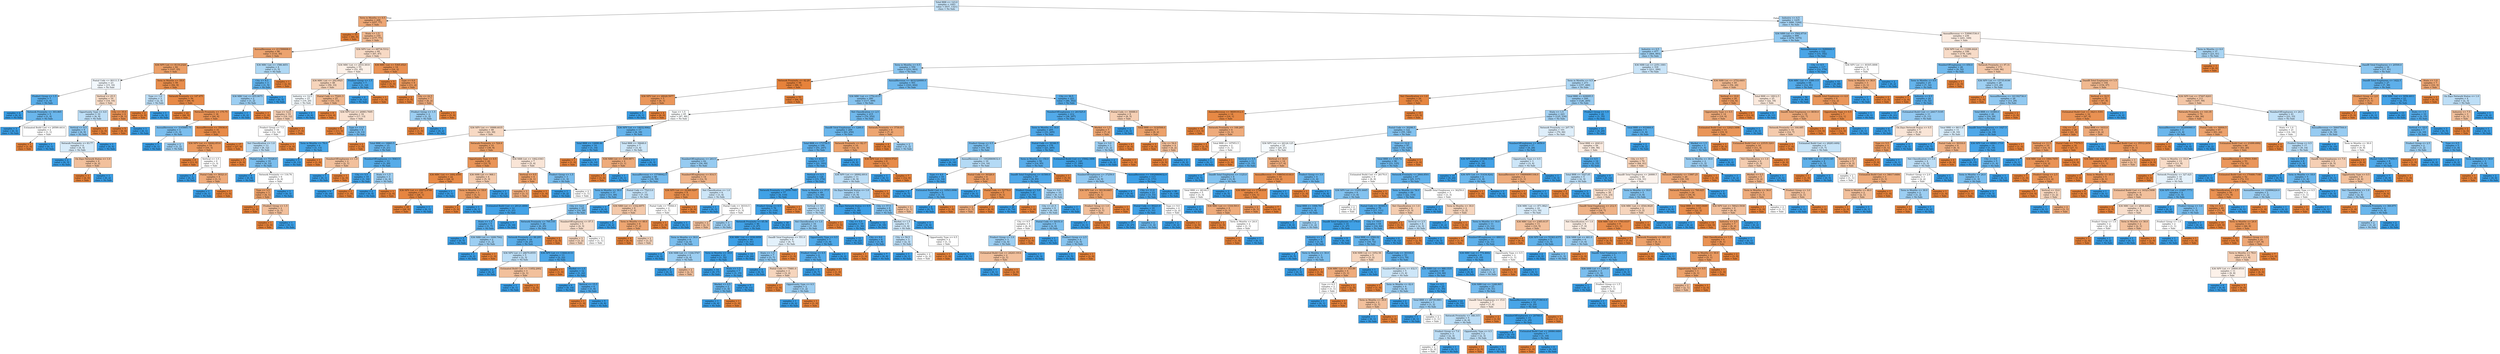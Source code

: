 digraph Tree {
node [shape=box, style="filled", color="black"] ;
0 [label="Total BRR <= 123.0\nsamples = 1443\nvalue = [937, 1321]\nclass = No Sale", fillcolor="#399de54a"] ;
1 [label="Term in Months <= 0.5\nsamples = 208\nvalue = [257, 77]\nclass = Sale", fillcolor="#e58139b3"] ;
0 -> 1 [labeldistance=2.5, labelangle=45, headlabel="True"] ;
2 [label="samples = 53\nvalue = [80, 0]\nclass = Sale", fillcolor="#e58139ff"] ;
1 -> 2 ;
3 [label="State <= 1.5\nsamples = 155\nvalue = [177, 77]\nclass = Sale", fillcolor="#e5813990"] ;
1 -> 3 ;
4 [label="AnnualRevenue <= 211599008.0\nsamples = 86\nvalue = [110, 30]\nclass = Sale", fillcolor="#e58139b9"] ;
3 -> 4 ;
5 [label="X36 NPV List <= 8119.2324\nsamples = 82\nvalue = [107, 25]\nclass = Sale", fillcolor="#e58139c3"] ;
4 -> 5 ;
6 [label="Postal Code <= 80111.5\nsamples = 23\nvalue = [15, 16]\nclass = No Sale", fillcolor="#399de510"] ;
5 -> 6 ;
7 [label="Product Group <= 1.5\nsamples = 7\nvalue = [1, 6]\nclass = No Sale", fillcolor="#399de5d4"] ;
6 -> 7 ;
8 [label="samples = 2\nvalue = [0, 2]\nclass = No Sale", fillcolor="#399de5ff"] ;
7 -> 8 ;
9 [label="Network Proximity <= 303.865\nsamples = 5\nvalue = [1, 4]\nclass = No Sale", fillcolor="#399de5bf"] ;
7 -> 9 ;
10 [label="samples = 3\nvalue = [0, 3]\nclass = No Sale", fillcolor="#399de5ff"] ;
9 -> 10 ;
11 [label="Estimated Build Cost <= 28589.4414\nsamples = 2\nvalue = [1, 1]\nclass = Sale", fillcolor="#e5813900"] ;
9 -> 11 ;
12 [label="samples = 1\nvalue = [1, 0]\nclass = Sale", fillcolor="#e58139ff"] ;
11 -> 12 ;
13 [label="samples = 1\nvalue = [0, 1]\nclass = No Sale", fillcolor="#399de5ff"] ;
11 -> 13 ;
14 [label="Vertical <= 25.5\nsamples = 16\nvalue = [14, 10]\nclass = Sale", fillcolor="#e5813949"] ;
6 -> 14 ;
15 [label="Opportunity Type <= 4.0\nsamples = 10\nvalue = [6, 9]\nclass = No Sale", fillcolor="#399de555"] ;
14 -> 15 ;
16 [label="Vertical <= 8.5\nsamples = 9\nvalue = [4, 9]\nclass = No Sale", fillcolor="#399de58e"] ;
15 -> 16 ;
17 [label="Network Proximity <= 83.77\nsamples = 6\nvalue = [4, 5]\nclass = No Sale", fillcolor="#399de533"] ;
16 -> 17 ;
18 [label="samples = 2\nvalue = [0, 3]\nclass = No Sale", fillcolor="#399de5ff"] ;
17 -> 18 ;
19 [label="On Zayo Network Status <= 1.0\nsamples = 4\nvalue = [4, 2]\nclass = Sale", fillcolor="#e581397f"] ;
17 -> 19 ;
20 [label="samples = 3\nvalue = [4, 0]\nclass = Sale", fillcolor="#e58139ff"] ;
19 -> 20 ;
21 [label="samples = 1\nvalue = [0, 2]\nclass = No Sale", fillcolor="#399de5ff"] ;
19 -> 21 ;
22 [label="samples = 3\nvalue = [0, 4]\nclass = No Sale", fillcolor="#399de5ff"] ;
16 -> 22 ;
23 [label="samples = 1\nvalue = [2, 0]\nclass = Sale", fillcolor="#e58139ff"] ;
15 -> 23 ;
24 [label="City <= 35.0\nsamples = 6\nvalue = [8, 1]\nclass = Sale", fillcolor="#e58139df"] ;
14 -> 24 ;
25 [label="samples = 5\nvalue = [8, 0]\nclass = Sale", fillcolor="#e58139ff"] ;
24 -> 25 ;
26 [label="samples = 1\nvalue = [0, 1]\nclass = No Sale", fillcolor="#399de5ff"] ;
24 -> 26 ;
27 [label="Term in Months <= 18.0\nsamples = 59\nvalue = [92, 9]\nclass = Sale", fillcolor="#e58139e6"] ;
5 -> 27 ;
28 [label="Type <= 1.0\nsamples = 3\nvalue = [2, 3]\nclass = No Sale", fillcolor="#399de555"] ;
27 -> 28 ;
29 [label="samples = 2\nvalue = [2, 0]\nclass = Sale", fillcolor="#e58139ff"] ;
28 -> 29 ;
30 [label="samples = 1\nvalue = [0, 3]\nclass = No Sale", fillcolor="#399de5ff"] ;
28 -> 30 ;
31 [label="Network Proximity <= 147.475\nsamples = 56\nvalue = [90, 6]\nclass = Sale", fillcolor="#e58139ee"] ;
27 -> 31 ;
32 [label="samples = 22\nvalue = [46, 0]\nclass = Sale", fillcolor="#e58139ff"] ;
31 -> 32 ;
33 [label="Network Proximity <= 175.75\nsamples = 34\nvalue = [44, 6]\nclass = Sale", fillcolor="#e58139dc"] ;
31 -> 33 ;
34 [label="AnnualRevenue <= 3145885.75\nsamples = 3\nvalue = [1, 3]\nclass = No Sale", fillcolor="#399de5aa"] ;
33 -> 34 ;
35 [label="samples = 1\nvalue = [0, 1]\nclass = No Sale", fillcolor="#399de5ff"] ;
34 -> 35 ;
36 [label="samples = 2\nvalue = [1, 2]\nclass = No Sale", fillcolor="#399de57f"] ;
34 -> 36 ;
37 [label="AnnualRevenue <= 35036.0\nsamples = 31\nvalue = [43, 3]\nclass = Sale", fillcolor="#e58139ed"] ;
33 -> 37 ;
38 [label="X36 NPV List <= 32642.8516\nsamples = 14\nvalue = [16, 3]\nclass = Sale", fillcolor="#e58139cf"] ;
37 -> 38 ;
39 [label="samples = 8\nvalue = [13, 0]\nclass = Sale", fillcolor="#e58139ff"] ;
38 -> 39 ;
40 [label="Vertical <= 3.5\nsamples = 6\nvalue = [3, 3]\nclass = Sale", fillcolor="#e5813900"] ;
38 -> 40 ;
41 [label="samples = 2\nvalue = [0, 2]\nclass = No Sale", fillcolor="#399de5ff"] ;
40 -> 41 ;
42 [label="Postal Code <= 30321.0\nsamples = 4\nvalue = [3, 1]\nclass = Sale", fillcolor="#e58139aa"] ;
40 -> 42 ;
43 [label="samples = 1\nvalue = [0, 1]\nclass = No Sale", fillcolor="#399de5ff"] ;
42 -> 43 ;
44 [label="samples = 3\nvalue = [3, 0]\nclass = Sale", fillcolor="#e58139ff"] ;
42 -> 44 ;
45 [label="samples = 17\nvalue = [27, 0]\nclass = Sale", fillcolor="#e58139ff"] ;
37 -> 45 ;
46 [label="X36 MRC List <= 1586.4651\nsamples = 4\nvalue = [3, 5]\nclass = No Sale", fillcolor="#399de566"] ;
4 -> 46 ;
47 [label="City <= 8.5\nsamples = 3\nvalue = [1, 5]\nclass = No Sale", fillcolor="#399de5cc"] ;
46 -> 47 ;
48 [label="X36 MRC List <= 655.9075\nsamples = 2\nvalue = [1, 2]\nclass = No Sale", fillcolor="#399de57f"] ;
47 -> 48 ;
49 [label="samples = 1\nvalue = [0, 2]\nclass = No Sale", fillcolor="#399de5ff"] ;
48 -> 49 ;
50 [label="samples = 1\nvalue = [1, 0]\nclass = Sale", fillcolor="#e58139ff"] ;
48 -> 50 ;
51 [label="samples = 1\nvalue = [0, 3]\nclass = No Sale", fillcolor="#399de5ff"] ;
47 -> 51 ;
52 [label="samples = 1\nvalue = [2, 0]\nclass = Sale", fillcolor="#e58139ff"] ;
46 -> 52 ;
53 [label="X36 NPV List <= 68736.5312\nsamples = 69\nvalue = [67, 47]\nclass = Sale", fillcolor="#e581394c"] ;
3 -> 53 ;
54 [label="X36 MRC List <= 2910.3818\nsamples = 55\nvalue = [51, 45]\nclass = Sale", fillcolor="#e581391e"] ;
53 -> 54 ;
55 [label="X36 MRC List <= 292.0925\nsamples = 48\nvalue = [50, 33]\nclass = Sale", fillcolor="#e5813957"] ;
54 -> 55 ;
56 [label="Industry <= 12.5\nsamples = 23\nvalue = [19, 20]\nclass = No Sale", fillcolor="#399de50d"] ;
55 -> 56 ;
57 [label="Type <= 12.0\nsamples = 19\nvalue = [19, 12]\nclass = Sale", fillcolor="#e581395e"] ;
56 -> 57 ;
58 [label="Product Group <= 7.5\nsamples = 16\nvalue = [12, 12]\nclass = Sale", fillcolor="#e5813900"] ;
57 -> 58 ;
59 [label="Net Classification <= 1.0\nsamples = 13\nvalue = [8, 12]\nclass = No Sale", fillcolor="#399de555"] ;
58 -> 59 ;
60 [label="samples = 3\nvalue = [4, 0]\nclass = Sale", fillcolor="#e58139ff"] ;
59 -> 60 ;
61 [label="Postal Code <= 75328.0\nsamples = 10\nvalue = [4, 12]\nclass = No Sale", fillcolor="#399de5aa"] ;
59 -> 61 ;
62 [label="samples = 4\nvalue = [0, 8]\nclass = No Sale", fillcolor="#399de5ff"] ;
61 -> 62 ;
63 [label="Network Proximity <= 116.76\nsamples = 6\nvalue = [4, 4]\nclass = Sale", fillcolor="#e5813900"] ;
61 -> 63 ;
64 [label="Type <= 3.5\nsamples = 3\nvalue = [4, 1]\nclass = Sale", fillcolor="#e58139bf"] ;
63 -> 64 ;
65 [label="samples = 1\nvalue = [2, 0]\nclass = Sale", fillcolor="#e58139ff"] ;
64 -> 65 ;
66 [label="Product Group <= 1.5\nsamples = 2\nvalue = [2, 1]\nclass = Sale", fillcolor="#e581397f"] ;
64 -> 66 ;
67 [label="samples = 1\nvalue = [2, 0]\nclass = Sale", fillcolor="#e58139ff"] ;
66 -> 67 ;
68 [label="samples = 1\nvalue = [0, 1]\nclass = No Sale", fillcolor="#399de5ff"] ;
66 -> 68 ;
69 [label="samples = 3\nvalue = [0, 3]\nclass = No Sale", fillcolor="#399de5ff"] ;
63 -> 69 ;
70 [label="samples = 3\nvalue = [4, 0]\nclass = Sale", fillcolor="#e58139ff"] ;
58 -> 70 ;
71 [label="samples = 3\nvalue = [7, 0]\nclass = Sale", fillcolor="#e58139ff"] ;
57 -> 71 ;
72 [label="samples = 4\nvalue = [0, 8]\nclass = No Sale", fillcolor="#399de5ff"] ;
56 -> 72 ;
73 [label="Postal Code <= 75201.5\nsamples = 25\nvalue = [31, 13]\nclass = Sale", fillcolor="#e5813994"] ;
55 -> 73 ;
74 [label="samples = 9\nvalue = [14, 0]\nclass = Sale", fillcolor="#e58139ff"] ;
73 -> 74 ;
75 [label="X36 NPV List <= 26983.7695\nsamples = 16\nvalue = [17, 13]\nclass = Sale", fillcolor="#e581393c"] ;
73 -> 75 ;
76 [label="samples = 8\nvalue = [13, 0]\nclass = Sale", fillcolor="#e58139ff"] ;
75 -> 76 ;
77 [label="Type <= 13.5\nsamples = 8\nvalue = [4, 13]\nclass = No Sale", fillcolor="#399de5b1"] ;
75 -> 77 ;
78 [label="Term in Months <= 78.0\nsamples = 6\nvalue = [1, 13]\nclass = No Sale", fillcolor="#399de5eb"] ;
77 -> 78 ;
79 [label="samples = 5\nvalue = [0, 13]\nclass = No Sale", fillcolor="#399de5ff"] ;
78 -> 79 ;
80 [label="samples = 1\nvalue = [1, 0]\nclass = Sale", fillcolor="#e58139ff"] ;
78 -> 80 ;
81 [label="samples = 2\nvalue = [3, 0]\nclass = Sale", fillcolor="#e58139ff"] ;
77 -> 81 ;
82 [label="Product Group <= 1.5\nsamples = 7\nvalue = [1, 12]\nclass = No Sale", fillcolor="#399de5ea"] ;
54 -> 82 ;
83 [label="samples = 6\nvalue = [0, 12]\nclass = No Sale", fillcolor="#399de5ff"] ;
82 -> 83 ;
84 [label="samples = 1\nvalue = [1, 0]\nclass = Sale", fillcolor="#e58139ff"] ;
82 -> 84 ;
85 [label="X36 MRC List <= 5365.4521\nsamples = 14\nvalue = [16, 2]\nclass = Sale", fillcolor="#e58139df"] ;
53 -> 85 ;
86 [label="samples = 5\nvalue = [5, 0]\nclass = Sale", fillcolor="#e58139ff"] ;
85 -> 86 ;
87 [label="Type <= 6.0\nsamples = 9\nvalue = [11, 2]\nclass = Sale", fillcolor="#e58139d1"] ;
85 -> 87 ;
88 [label="samples = 2\nvalue = [5, 0]\nclass = Sale", fillcolor="#e58139ff"] ;
87 -> 88 ;
89 [label="City <= 22.5\nsamples = 7\nvalue = [6, 2]\nclass = Sale", fillcolor="#e58139aa"] ;
87 -> 89 ;
90 [label="Product Group <= 1.5\nsamples = 2\nvalue = [1, 2]\nclass = No Sale", fillcolor="#399de57f"] ;
89 -> 90 ;
91 [label="samples = 1\nvalue = [1, 0]\nclass = Sale", fillcolor="#e58139ff"] ;
90 -> 91 ;
92 [label="samples = 1\nvalue = [0, 2]\nclass = No Sale", fillcolor="#399de5ff"] ;
90 -> 92 ;
93 [label="samples = 5\nvalue = [5, 0]\nclass = Sale", fillcolor="#e58139ff"] ;
89 -> 93 ;
94 [label="Industry <= 6.5\nsamples = 1235\nvalue = [680, 1244]\nclass = No Sale", fillcolor="#399de574"] ;
0 -> 94 [labeldistance=2.5, labelangle=-45, headlabel="False"] ;
95 [label="X36 NRR List <= 3562.8716\nsamples = 999\nvalue = [479, 1075]\nclass = No Sale", fillcolor="#399de58d"] ;
94 -> 95 ;
96 [label="Industry <= 0.5\nsamples = 877\nvalue = [464, 893]\nclass = No Sale", fillcolor="#399de57b"] ;
95 -> 96 ;
97 [label="Term in Months <= 0.5\nsamples = 559\nvalue = [253, 603]\nclass = No Sale", fillcolor="#399de594"] ;
96 -> 97 ;
98 [label="Network Proximity <= 42.29\nsamples = 58\nvalue = [90, 1]\nclass = Sale", fillcolor="#e58139fc"] ;
97 -> 98 ;
99 [label="X36 NPV List <= 28028.5977\nsamples = 5\nvalue = [6, 1]\nclass = Sale", fillcolor="#e58139d4"] ;
98 -> 99 ;
100 [label="samples = 1\nvalue = [0, 1]\nclass = No Sale", fillcolor="#399de5ff"] ;
99 -> 100 ;
101 [label="samples = 4\nvalue = [6, 0]\nclass = Sale", fillcolor="#e58139ff"] ;
99 -> 101 ;
102 [label="samples = 53\nvalue = [84, 0]\nclass = Sale", fillcolor="#e58139ff"] ;
98 -> 102 ;
103 [label="AnnualRevenue <= 4632320000.0\nsamples = 501\nvalue = [163, 602]\nclass = No Sale", fillcolor="#399de5ba"] ;
97 -> 103 ;
104 [label="X36 MRC List <= 1752.4137\nsamples = 280\nvalue = [117, 300]\nclass = No Sale", fillcolor="#399de59c"] ;
103 -> 104 ;
105 [label="Type <= 1.5\nsamples = 65\nvalue = [47, 48]\nclass = No Sale", fillcolor="#399de505"] ;
104 -> 105 ;
106 [label="X36 NPV List <= 18988.6035\nsamples = 48\nvalue = [43, 30]\nclass = Sale", fillcolor="#e581394d"] ;
105 -> 106 ;
107 [label="Total BRR <= 16663.5\nsamples = 15\nvalue = [5, 21]\nclass = No Sale", fillcolor="#399de5c2"] ;
106 -> 107 ;
108 [label="NumberOfEmployees <= 1.0\nsamples = 2\nvalue = [2, 1]\nclass = Sale", fillcolor="#e581397f"] ;
107 -> 108 ;
109 [label="samples = 1\nvalue = [0, 1]\nclass = No Sale", fillcolor="#399de5ff"] ;
108 -> 109 ;
110 [label="samples = 1\nvalue = [2, 0]\nclass = Sale", fillcolor="#e58139ff"] ;
108 -> 110 ;
111 [label="NumberOfEmployees <= 5043.5\nsamples = 13\nvalue = [3, 20]\nclass = No Sale", fillcolor="#399de5d9"] ;
107 -> 111 ;
112 [label="City <= 5.5\nsamples = 10\nvalue = [1, 16]\nclass = No Sale", fillcolor="#399de5ef"] ;
111 -> 112 ;
113 [label="samples = 9\nvalue = [0, 16]\nclass = No Sale", fillcolor="#399de5ff"] ;
112 -> 113 ;
114 [label="samples = 1\nvalue = [1, 0]\nclass = Sale", fillcolor="#e58139ff"] ;
112 -> 114 ;
115 [label="State <= 1.5\nsamples = 3\nvalue = [2, 4]\nclass = No Sale", fillcolor="#399de57f"] ;
111 -> 115 ;
116 [label="samples = 2\nvalue = [0, 4]\nclass = No Sale", fillcolor="#399de5ff"] ;
115 -> 116 ;
117 [label="samples = 1\nvalue = [2, 0]\nclass = Sale", fillcolor="#e58139ff"] ;
115 -> 117 ;
118 [label="Network Proximity <= 524.6\nsamples = 33\nvalue = [38, 9]\nclass = Sale", fillcolor="#e58139c3"] ;
106 -> 118 ;
119 [label="Opportunity Type <= 0.5\nsamples = 26\nvalue = [33, 5]\nclass = Sale", fillcolor="#e58139d8"] ;
118 -> 119 ;
120 [label="X36 MRC List <= 1692.4595\nsamples = 22\nvalue = [28, 2]\nclass = Sale", fillcolor="#e58139ed"] ;
119 -> 120 ;
121 [label="X36 NPV List <= 29972.9766\nsamples = 21\nvalue = [28, 1]\nclass = Sale", fillcolor="#e58139f6"] ;
120 -> 121 ;
122 [label="samples = 20\nvalue = [28, 0]\nclass = Sale", fillcolor="#e58139ff"] ;
121 -> 122 ;
123 [label="samples = 1\nvalue = [0, 1]\nclass = No Sale", fillcolor="#399de5ff"] ;
121 -> 123 ;
124 [label="samples = 1\nvalue = [0, 1]\nclass = No Sale", fillcolor="#399de5ff"] ;
120 -> 124 ;
125 [label="X36 NRR List <= 968.1\nsamples = 4\nvalue = [5, 3]\nclass = Sale", fillcolor="#e5813966"] ;
119 -> 125 ;
126 [label="Term in Months <= 18.0\nsamples = 3\nvalue = [5, 1]\nclass = Sale", fillcolor="#e58139cc"] ;
125 -> 126 ;
127 [label="samples = 2\nvalue = [5, 0]\nclass = Sale", fillcolor="#e58139ff"] ;
126 -> 127 ;
128 [label="samples = 1\nvalue = [0, 1]\nclass = No Sale", fillcolor="#399de5ff"] ;
126 -> 128 ;
129 [label="samples = 1\nvalue = [0, 2]\nclass = No Sale", fillcolor="#399de5ff"] ;
125 -> 129 ;
130 [label="X36 NRR List <= 1062.0363\nsamples = 7\nvalue = [5, 4]\nclass = Sale", fillcolor="#e5813933"] ;
118 -> 130 ;
131 [label="Vertical <= 9.5\nsamples = 4\nvalue = [4, 1]\nclass = Sale", fillcolor="#e58139bf"] ;
130 -> 131 ;
132 [label="samples = 3\nvalue = [3, 1]\nclass = Sale", fillcolor="#e58139aa"] ;
131 -> 132 ;
133 [label="samples = 1\nvalue = [1, 0]\nclass = Sale", fillcolor="#e58139ff"] ;
131 -> 133 ;
134 [label="Product Group <= 1.5\nsamples = 3\nvalue = [1, 3]\nclass = No Sale", fillcolor="#399de5aa"] ;
130 -> 134 ;
135 [label="samples = 1\nvalue = [0, 2]\nclass = No Sale", fillcolor="#399de5ff"] ;
134 -> 135 ;
136 [label="samples = 2\nvalue = [1, 1]\nclass = Sale", fillcolor="#e5813900"] ;
134 -> 136 ;
137 [label="X36 NPV List <= 14032.9062\nsamples = 17\nvalue = [4, 18]\nclass = No Sale", fillcolor="#399de5c6"] ;
105 -> 137 ;
138 [label="Total BRR <= 12690.46\nsamples = 10\nvalue = [1, 14]\nclass = No Sale", fillcolor="#399de5ed"] ;
137 -> 138 ;
139 [label="samples = 1\nvalue = [1, 0]\nclass = Sale", fillcolor="#e58139ff"] ;
138 -> 139 ;
140 [label="samples = 9\nvalue = [0, 14]\nclass = No Sale", fillcolor="#399de5ff"] ;
138 -> 140 ;
141 [label="Total BRR <= 39648.0\nsamples = 7\nvalue = [3, 4]\nclass = No Sale", fillcolor="#399de540"] ;
137 -> 141 ;
142 [label="X36 NRR List <= 1600.9871\nsamples = 4\nvalue = [3, 1]\nclass = Sale", fillcolor="#e58139aa"] ;
141 -> 142 ;
143 [label="samples = 3\nvalue = [3, 0]\nclass = Sale", fillcolor="#e58139ff"] ;
142 -> 143 ;
144 [label="samples = 1\nvalue = [0, 1]\nclass = No Sale", fillcolor="#399de5ff"] ;
142 -> 144 ;
145 [label="samples = 3\nvalue = [0, 3]\nclass = No Sale", fillcolor="#399de5ff"] ;
141 -> 145 ;
146 [label="Net Classification <= 2.5\nsamples = 215\nvalue = [70, 252]\nclass = No Sale", fillcolor="#399de5b8"] ;
104 -> 146 ;
147 [label="DandB Total Employees <= 1200.0\nsamples = 209\nvalue = [63, 250]\nclass = No Sale", fillcolor="#399de5bf"] ;
146 -> 147 ;
148 [label="Total BRR <= 173750.5\nsamples = 199\nvalue = [51, 247]\nclass = No Sale", fillcolor="#399de5ca"] ;
147 -> 148 ;
149 [label="NumberOfEmployees <= 243.5\nsamples = 62\nvalue = [30, 64]\nclass = No Sale", fillcolor="#399de587"] ;
148 -> 149 ;
150 [label="AnnualRevenue <= 15708942.0\nsamples = 48\nvalue = [18, 59]\nclass = No Sale", fillcolor="#399de5b1"] ;
149 -> 150 ;
151 [label="Term in Months <= 30.0\nsamples = 37\nvalue = [11, 49]\nclass = No Sale", fillcolor="#399de5c6"] ;
150 -> 151 ;
152 [label="Estimated Build Cost <= 28121.4004\nsamples = 12\nvalue = [1, 21]\nclass = No Sale", fillcolor="#399de5f3"] ;
151 -> 152 ;
153 [label="State <= 1.5\nsamples = 5\nvalue = [1, 7]\nclass = No Sale", fillcolor="#399de5db"] ;
152 -> 153 ;
154 [label="samples = 3\nvalue = [0, 5]\nclass = No Sale", fillcolor="#399de5ff"] ;
153 -> 154 ;
155 [label="X36 NRR List <= 1699.7942\nsamples = 2\nvalue = [1, 2]\nclass = No Sale", fillcolor="#399de57f"] ;
153 -> 155 ;
156 [label="samples = 1\nvalue = [0, 2]\nclass = No Sale", fillcolor="#399de5ff"] ;
155 -> 156 ;
157 [label="samples = 1\nvalue = [1, 0]\nclass = Sale", fillcolor="#e58139ff"] ;
155 -> 157 ;
158 [label="samples = 7\nvalue = [0, 14]\nclass = No Sale", fillcolor="#399de5ff"] ;
152 -> 158 ;
159 [label="City <= 12.0\nsamples = 25\nvalue = [10, 28]\nclass = No Sale", fillcolor="#399de5a4"] ;
151 -> 159 ;
160 [label="Network Proximity <= 795.155\nsamples = 20\nvalue = [6, 25]\nclass = No Sale", fillcolor="#399de5c2"] ;
159 -> 160 ;
161 [label="Network Proximity <= 88.295\nsamples = 18\nvalue = [4, 25]\nclass = No Sale", fillcolor="#399de5d6"] ;
160 -> 161 ;
162 [label="X36 NPV List <= 28679.8555\nsamples = 5\nvalue = [2, 3]\nclass = No Sale", fillcolor="#399de555"] ;
161 -> 162 ;
163 [label="samples = 2\nvalue = [0, 2]\nclass = No Sale", fillcolor="#399de5ff"] ;
162 -> 163 ;
164 [label="Estimated Build Cost <= 11852.2002\nsamples = 3\nvalue = [2, 1]\nclass = Sale", fillcolor="#e581397f"] ;
162 -> 164 ;
165 [label="samples = 1\nvalue = [0, 1]\nclass = No Sale", fillcolor="#399de5ff"] ;
164 -> 165 ;
166 [label="samples = 2\nvalue = [2, 0]\nclass = Sale", fillcolor="#e58139ff"] ;
164 -> 166 ;
167 [label="X36 NPV List <= 13444.6133\nsamples = 13\nvalue = [2, 22]\nclass = No Sale", fillcolor="#399de5e8"] ;
161 -> 167 ;
168 [label="samples = 1\nvalue = [1, 0]\nclass = Sale", fillcolor="#e58139ff"] ;
167 -> 168 ;
169 [label="Market <= 1.5\nsamples = 12\nvalue = [1, 22]\nclass = No Sale", fillcolor="#399de5f3"] ;
167 -> 169 ;
170 [label="samples = 6\nvalue = [0, 14]\nclass = No Sale", fillcolor="#399de5ff"] ;
169 -> 170 ;
171 [label="Vertical <= 15.5\nsamples = 6\nvalue = [1, 8]\nclass = No Sale", fillcolor="#399de5df"] ;
169 -> 171 ;
172 [label="samples = 1\nvalue = [1, 0]\nclass = Sale", fillcolor="#e58139ff"] ;
171 -> 172 ;
173 [label="samples = 5\nvalue = [0, 8]\nclass = No Sale", fillcolor="#399de5ff"] ;
171 -> 173 ;
174 [label="samples = 2\nvalue = [2, 0]\nclass = Sale", fillcolor="#e58139ff"] ;
160 -> 174 ;
175 [label="NumberOfEmployees <= 87.5\nsamples = 5\nvalue = [4, 3]\nclass = Sale", fillcolor="#e5813940"] ;
159 -> 175 ;
176 [label="samples = 3\nvalue = [3, 2]\nclass = Sale", fillcolor="#e5813955"] ;
175 -> 176 ;
177 [label="samples = 2\nvalue = [1, 1]\nclass = Sale", fillcolor="#e5813900"] ;
175 -> 177 ;
178 [label="Postal Code <= 75213.0\nsamples = 11\nvalue = [7, 10]\nclass = No Sale", fillcolor="#399de54d"] ;
150 -> 178 ;
179 [label="samples = 3\nvalue = [0, 6]\nclass = No Sale", fillcolor="#399de5ff"] ;
178 -> 179 ;
180 [label="X36 NRR List <= 1332.6975\nsamples = 8\nvalue = [7, 4]\nclass = Sale", fillcolor="#e581396d"] ;
178 -> 180 ;
181 [label="samples = 2\nvalue = [0, 2]\nclass = No Sale", fillcolor="#399de5ff"] ;
180 -> 181 ;
182 [label="Term in Months <= 48.0\nsamples = 6\nvalue = [7, 2]\nclass = Sale", fillcolor="#e58139b6"] ;
180 -> 182 ;
183 [label="samples = 4\nvalue = [4, 0]\nclass = Sale", fillcolor="#e58139ff"] ;
182 -> 183 ;
184 [label="samples = 2\nvalue = [3, 2]\nclass = Sale", fillcolor="#e5813955"] ;
182 -> 184 ;
185 [label="NumberOfEmployees <= 814.5\nsamples = 14\nvalue = [12, 5]\nclass = Sale", fillcolor="#e5813995"] ;
149 -> 185 ;
186 [label="X36 NPV List <= 22360.9297\nsamples = 8\nvalue = [9, 1]\nclass = Sale", fillcolor="#e58139e3"] ;
185 -> 186 ;
187 [label="Postal Code <= 75044.0\nsamples = 2\nvalue = [1, 1]\nclass = Sale", fillcolor="#e5813900"] ;
186 -> 187 ;
188 [label="samples = 1\nvalue = [1, 0]\nclass = Sale", fillcolor="#e58139ff"] ;
187 -> 188 ;
189 [label="samples = 1\nvalue = [0, 1]\nclass = No Sale", fillcolor="#399de5ff"] ;
187 -> 189 ;
190 [label="samples = 6\nvalue = [8, 0]\nclass = Sale", fillcolor="#e58139ff"] ;
186 -> 190 ;
191 [label="Net Classification <= 1.0\nsamples = 6\nvalue = [3, 4]\nclass = No Sale", fillcolor="#399de540"] ;
185 -> 191 ;
192 [label="samples = 1\nvalue = [0, 1]\nclass = No Sale", fillcolor="#399de5ff"] ;
191 -> 192 ;
193 [label="Postal Code <= 30310.5\nsamples = 5\nvalue = [3, 3]\nclass = Sale", fillcolor="#e5813900"] ;
191 -> 193 ;
194 [label="samples = 2\nvalue = [2, 1]\nclass = Sale", fillcolor="#e581397f"] ;
193 -> 194 ;
195 [label="samples = 3\nvalue = [1, 2]\nclass = No Sale", fillcolor="#399de57f"] ;
193 -> 195 ;
196 [label="City <= 43.0\nsamples = 137\nvalue = [21, 183]\nclass = No Sale", fillcolor="#399de5e2"] ;
148 -> 196 ;
197 [label="Vertical <= 6.5\nsamples = 126\nvalue = [15, 174]\nclass = No Sale", fillcolor="#399de5e9"] ;
196 -> 197 ;
198 [label="Network Proximity <= 2059.7949\nsamples = 77\nvalue = [4, 110]\nclass = No Sale", fillcolor="#399de5f6"] ;
197 -> 198 ;
199 [label="Product Group <= 0.5\nsamples = 76\nvalue = [3, 110]\nclass = No Sale", fillcolor="#399de5f8"] ;
198 -> 199 ;
200 [label="Network Proximity <= 65.56\nsamples = 46\nvalue = [3, 67]\nclass = No Sale", fillcolor="#399de5f4"] ;
199 -> 200 ;
201 [label="Term in Months <= 30.0\nsamples = 6\nvalue = [2, 6]\nclass = No Sale", fillcolor="#399de5aa"] ;
200 -> 201 ;
202 [label="samples = 2\nvalue = [0, 2]\nclass = No Sale", fillcolor="#399de5ff"] ;
201 -> 202 ;
203 [label="X36 NRR List <= 1164.5767\nsamples = 4\nvalue = [2, 4]\nclass = No Sale", fillcolor="#399de57f"] ;
201 -> 203 ;
204 [label="samples = 2\nvalue = [0, 3]\nclass = No Sale", fillcolor="#399de5ff"] ;
203 -> 204 ;
205 [label="samples = 2\nvalue = [2, 1]\nclass = Sale", fillcolor="#e581397f"] ;
203 -> 205 ;
206 [label="X36 MRC List <= 1936.0958\nsamples = 40\nvalue = [1, 61]\nclass = No Sale", fillcolor="#399de5fb"] ;
200 -> 206 ;
207 [label="Term in Months <= 30.0\nsamples = 21\nvalue = [1, 32]\nclass = No Sale", fillcolor="#399de5f7"] ;
206 -> 207 ;
208 [label="samples = 14\nvalue = [0, 17]\nclass = No Sale", fillcolor="#399de5ff"] ;
207 -> 208 ;
209 [label="State <= 1.5\nsamples = 7\nvalue = [1, 15]\nclass = No Sale", fillcolor="#399de5ee"] ;
207 -> 209 ;
210 [label="Market <= 0.5\nsamples = 2\nvalue = [1, 4]\nclass = No Sale", fillcolor="#399de5bf"] ;
209 -> 210 ;
211 [label="samples = 1\nvalue = [0, 4]\nclass = No Sale", fillcolor="#399de5ff"] ;
210 -> 211 ;
212 [label="samples = 1\nvalue = [1, 0]\nclass = Sale", fillcolor="#e58139ff"] ;
210 -> 212 ;
213 [label="samples = 5\nvalue = [0, 11]\nclass = No Sale", fillcolor="#399de5ff"] ;
209 -> 213 ;
214 [label="samples = 19\nvalue = [0, 29]\nclass = No Sale", fillcolor="#399de5ff"] ;
206 -> 214 ;
215 [label="samples = 30\nvalue = [0, 43]\nclass = No Sale", fillcolor="#399de5ff"] ;
199 -> 215 ;
216 [label="samples = 1\nvalue = [1, 0]\nclass = Sale", fillcolor="#e58139ff"] ;
198 -> 216 ;
217 [label="Term in Months <= 37.5\nsamples = 49\nvalue = [11, 64]\nclass = No Sale", fillcolor="#399de5d3"] ;
197 -> 217 ;
218 [label="Vertical <= 9.5\nsamples = 18\nvalue = [10, 16]\nclass = No Sale", fillcolor="#399de560"] ;
217 -> 218 ;
219 [label="Net Classification <= 1.0\nsamples = 16\nvalue = [7, 16]\nclass = No Sale", fillcolor="#399de58f"] ;
218 -> 219 ;
220 [label="DandB Total Employees <= 551.0\nsamples = 9\nvalue = [6, 7]\nclass = No Sale", fillcolor="#399de524"] ;
219 -> 220 ;
221 [label="State <= 1.5\nsamples = 7\nvalue = [3, 7]\nclass = No Sale", fillcolor="#399de592"] ;
220 -> 221 ;
222 [label="samples = 4\nvalue = [0, 5]\nclass = No Sale", fillcolor="#399de5ff"] ;
221 -> 222 ;
223 [label="Postal Code <= 75681.0\nsamples = 3\nvalue = [3, 2]\nclass = Sale", fillcolor="#e5813955"] ;
221 -> 223 ;
224 [label="samples = 1\nvalue = [2, 0]\nclass = Sale", fillcolor="#e58139ff"] ;
223 -> 224 ;
225 [label="Opportunity Type <= 0.5\nsamples = 2\nvalue = [1, 2]\nclass = No Sale", fillcolor="#399de57f"] ;
223 -> 225 ;
226 [label="samples = 1\nvalue = [0, 2]\nclass = No Sale", fillcolor="#399de5ff"] ;
225 -> 226 ;
227 [label="samples = 1\nvalue = [1, 0]\nclass = Sale", fillcolor="#e58139ff"] ;
225 -> 227 ;
228 [label="samples = 2\nvalue = [3, 0]\nclass = Sale", fillcolor="#e58139ff"] ;
220 -> 228 ;
229 [label="Opportunity Type <= 0.5\nsamples = 7\nvalue = [1, 9]\nclass = No Sale", fillcolor="#399de5e3"] ;
219 -> 229 ;
230 [label="Product Group <= 0.5\nsamples = 6\nvalue = [1, 7]\nclass = No Sale", fillcolor="#399de5db"] ;
229 -> 230 ;
231 [label="samples = 5\nvalue = [0, 7]\nclass = No Sale", fillcolor="#399de5ff"] ;
230 -> 231 ;
232 [label="samples = 1\nvalue = [1, 0]\nclass = Sale", fillcolor="#e58139ff"] ;
230 -> 232 ;
233 [label="samples = 1\nvalue = [0, 2]\nclass = No Sale", fillcolor="#399de5ff"] ;
229 -> 233 ;
234 [label="samples = 2\nvalue = [3, 0]\nclass = Sale", fillcolor="#e58139ff"] ;
218 -> 234 ;
235 [label="On Zayo Network Status <= 0.5\nsamples = 31\nvalue = [1, 48]\nclass = No Sale", fillcolor="#399de5fa"] ;
217 -> 235 ;
236 [label="City <= 5.5\nsamples = 19\nvalue = [1, 30]\nclass = No Sale", fillcolor="#399de5f6"] ;
235 -> 236 ;
237 [label="samples = 11\nvalue = [0, 22]\nclass = No Sale", fillcolor="#399de5ff"] ;
236 -> 237 ;
238 [label="City <= 9.0\nsamples = 8\nvalue = [1, 8]\nclass = No Sale", fillcolor="#399de5df"] ;
236 -> 238 ;
239 [label="samples = 1\nvalue = [1, 0]\nclass = Sale", fillcolor="#e58139ff"] ;
238 -> 239 ;
240 [label="samples = 7\nvalue = [0, 8]\nclass = No Sale", fillcolor="#399de5ff"] ;
238 -> 240 ;
241 [label="samples = 12\nvalue = [0, 18]\nclass = No Sale", fillcolor="#399de5ff"] ;
235 -> 241 ;
242 [label="X36 NPV List <= 28992.6914\nsamples = 11\nvalue = [6, 9]\nclass = No Sale", fillcolor="#399de555"] ;
196 -> 242 ;
243 [label="On Zayo Network Status <= 1.0\nsamples = 10\nvalue = [5, 9]\nclass = No Sale", fillcolor="#399de571"] ;
242 -> 243 ;
244 [label="City <= 57.5\nsamples = 8\nvalue = [3, 8]\nclass = No Sale", fillcolor="#399de59f"] ;
243 -> 244 ;
245 [label="Market <= 1.5\nsamples = 5\nvalue = [3, 4]\nclass = No Sale", fillcolor="#399de540"] ;
244 -> 245 ;
246 [label="City <= 50.5\nsamples = 3\nvalue = [2, 3]\nclass = No Sale", fillcolor="#399de555"] ;
245 -> 246 ;
247 [label="samples = 1\nvalue = [0, 1]\nclass = No Sale", fillcolor="#399de5ff"] ;
246 -> 247 ;
248 [label="samples = 2\nvalue = [2, 2]\nclass = Sale", fillcolor="#e5813900"] ;
246 -> 248 ;
249 [label="Opportunity Type <= 0.5\nsamples = 2\nvalue = [1, 1]\nclass = Sale", fillcolor="#e5813900"] ;
245 -> 249 ;
250 [label="samples = 1\nvalue = [1, 0]\nclass = Sale", fillcolor="#e58139ff"] ;
249 -> 250 ;
251 [label="samples = 1\nvalue = [0, 1]\nclass = No Sale", fillcolor="#399de5ff"] ;
249 -> 251 ;
252 [label="samples = 3\nvalue = [0, 4]\nclass = No Sale", fillcolor="#399de5ff"] ;
244 -> 252 ;
253 [label="samples = 2\nvalue = [2, 1]\nclass = Sale", fillcolor="#e581397f"] ;
243 -> 253 ;
254 [label="samples = 1\nvalue = [1, 0]\nclass = Sale", fillcolor="#e58139ff"] ;
242 -> 254 ;
255 [label="Network Proximity <= 82.17\nsamples = 10\nvalue = [12, 3]\nclass = Sale", fillcolor="#e58139bf"] ;
147 -> 255 ;
256 [label="samples = 2\nvalue = [0, 2]\nclass = No Sale", fillcolor="#399de5ff"] ;
255 -> 256 ;
257 [label="X36 NPV List <= 16010.5723\nsamples = 8\nvalue = [12, 1]\nclass = Sale", fillcolor="#e58139ea"] ;
255 -> 257 ;
258 [label="samples = 1\nvalue = [0, 1]\nclass = No Sale", fillcolor="#399de5ff"] ;
257 -> 258 ;
259 [label="samples = 7\nvalue = [12, 0]\nclass = Sale", fillcolor="#e58139ff"] ;
257 -> 259 ;
260 [label="Network Proximity <= 3730.03\nsamples = 6\nvalue = [7, 2]\nclass = Sale", fillcolor="#e58139b6"] ;
146 -> 260 ;
261 [label="samples = 4\nvalue = [6, 0]\nclass = Sale", fillcolor="#e58139ff"] ;
260 -> 261 ;
262 [label="samples = 2\nvalue = [1, 2]\nclass = No Sale", fillcolor="#399de57f"] ;
260 -> 262 ;
263 [label="City <= 36.5\nsamples = 221\nvalue = [46, 302]\nclass = No Sale", fillcolor="#399de5d8"] ;
103 -> 263 ;
264 [label="NumberOfEmployees <= 261525.0\nsamples = 212\nvalue = [38, 297]\nclass = No Sale", fillcolor="#399de5de"] ;
263 -> 264 ;
265 [label="Term in Months <= 18.0\nsamples = 205\nvalue = [31, 295]\nclass = No Sale", fillcolor="#399de5e4"] ;
264 -> 265 ;
266 [label="Product Group <= 0.5\nsamples = 27\nvalue = [10, 30]\nclass = No Sale", fillcolor="#399de5aa"] ;
265 -> 266 ;
267 [label="samples = 11\nvalue = [0, 14]\nclass = No Sale", fillcolor="#399de5ff"] ;
266 -> 267 ;
268 [label="AnnualRevenue <= 10028869632.0\nsamples = 16\nvalue = [10, 16]\nclass = No Sale", fillcolor="#399de560"] ;
266 -> 268 ;
269 [label="Type <= 4.0\nsamples = 10\nvalue = [1, 14]\nclass = No Sale", fillcolor="#399de5ed"] ;
268 -> 269 ;
270 [label="samples = 5\nvalue = [0, 7]\nclass = No Sale", fillcolor="#399de5ff"] ;
269 -> 270 ;
271 [label="Estimated Build Cost <= 10503.0996\nsamples = 5\nvalue = [1, 7]\nclass = No Sale", fillcolor="#399de5db"] ;
269 -> 271 ;
272 [label="samples = 4\nvalue = [0, 7]\nclass = No Sale", fillcolor="#399de5ff"] ;
271 -> 272 ;
273 [label="samples = 1\nvalue = [1, 0]\nclass = Sale", fillcolor="#e58139ff"] ;
271 -> 273 ;
274 [label="Postal Code <= 30326.0\nsamples = 6\nvalue = [9, 2]\nclass = Sale", fillcolor="#e58139c6"] ;
268 -> 274 ;
275 [label="samples = 1\nvalue = [0, 1]\nclass = No Sale", fillcolor="#399de5ff"] ;
274 -> 275 ;
276 [label="Postal Code <= 52778.0\nsamples = 5\nvalue = [9, 1]\nclass = Sale", fillcolor="#e58139e3"] ;
274 -> 276 ;
277 [label="samples = 2\nvalue = [3, 1]\nclass = Sale", fillcolor="#e58139aa"] ;
276 -> 277 ;
278 [label="samples = 3\nvalue = [6, 0]\nclass = Sale", fillcolor="#e58139ff"] ;
276 -> 278 ;
279 [label="Postal Code <= 30346.5\nsamples = 178\nvalue = [21, 265]\nclass = No Sale", fillcolor="#399de5eb"] ;
265 -> 279 ;
280 [label="Term in Months <= 150.0\nsamples = 58\nvalue = [14, 85]\nclass = No Sale", fillcolor="#399de5d5"] ;
279 -> 280 ;
281 [label="DandB Total Employees <= 41500.0\nsamples = 57\nvalue = [9, 85]\nclass = No Sale", fillcolor="#399de5e4"] ;
280 -> 281 ;
282 [label="Product Group <= 3.0\nsamples = 47\nvalue = [3, 74]\nclass = No Sale", fillcolor="#399de5f5"] ;
281 -> 282 ;
283 [label="samples = 46\nvalue = [0, 74]\nclass = No Sale", fillcolor="#399de5ff"] ;
282 -> 283 ;
284 [label="samples = 1\nvalue = [3, 0]\nclass = Sale", fillcolor="#e58139ff"] ;
282 -> 284 ;
285 [label="Type <= 9.0\nsamples = 10\nvalue = [6, 11]\nclass = No Sale", fillcolor="#399de574"] ;
281 -> 285 ;
286 [label="City <= 21.5\nsamples = 9\nvalue = [6, 10]\nclass = No Sale", fillcolor="#399de566"] ;
285 -> 286 ;
287 [label="City <= 8.5\nsamples = 4\nvalue = [4, 4]\nclass = Sale", fillcolor="#e5813900"] ;
286 -> 287 ;
288 [label="Product Group <= 1.0\nsamples = 3\nvalue = [2, 4]\nclass = No Sale", fillcolor="#399de57f"] ;
287 -> 288 ;
289 [label="Estimated Build Cost <= 24243.1914\nsamples = 2\nvalue = [2, 1]\nclass = Sale", fillcolor="#e581397f"] ;
288 -> 289 ;
290 [label="samples = 1\nvalue = [0, 1]\nclass = No Sale", fillcolor="#399de5ff"] ;
289 -> 290 ;
291 [label="samples = 1\nvalue = [2, 0]\nclass = Sale", fillcolor="#e58139ff"] ;
289 -> 291 ;
292 [label="samples = 1\nvalue = [0, 3]\nclass = No Sale", fillcolor="#399de5ff"] ;
288 -> 292 ;
293 [label="samples = 1\nvalue = [2, 0]\nclass = Sale", fillcolor="#e58139ff"] ;
287 -> 293 ;
294 [label="Postal Code <= 30151.0\nsamples = 5\nvalue = [2, 6]\nclass = No Sale", fillcolor="#399de5aa"] ;
286 -> 294 ;
295 [label="samples = 1\nvalue = [0, 1]\nclass = No Sale", fillcolor="#399de5ff"] ;
294 -> 295 ;
296 [label="Product Group <= 2.5\nsamples = 4\nvalue = [2, 5]\nclass = No Sale", fillcolor="#399de599"] ;
294 -> 296 ;
297 [label="samples = 3\nvalue = [0, 5]\nclass = No Sale", fillcolor="#399de5ff"] ;
296 -> 297 ;
298 [label="samples = 1\nvalue = [2, 0]\nclass = Sale", fillcolor="#e58139ff"] ;
296 -> 298 ;
299 [label="samples = 1\nvalue = [0, 1]\nclass = No Sale", fillcolor="#399de5ff"] ;
285 -> 299 ;
300 [label="samples = 1\nvalue = [5, 0]\nclass = Sale", fillcolor="#e58139ff"] ;
280 -> 300 ;
301 [label="Estimated Build Cost <= 15942.3496\nsamples = 120\nvalue = [7, 180]\nclass = No Sale", fillcolor="#399de5f5"] ;
279 -> 301 ;
302 [label="NumberOfEmployees <= 37259.0\nsamples = 7\nvalue = [4, 9]\nclass = No Sale", fillcolor="#399de58e"] ;
301 -> 302 ;
303 [label="X36 NPV List <= 30139.6465\nsamples = 3\nvalue = [4, 1]\nclass = Sale", fillcolor="#e58139bf"] ;
302 -> 303 ;
304 [label="Product Group <= 1.0\nsamples = 2\nvalue = [2, 1]\nclass = Sale", fillcolor="#e581397f"] ;
303 -> 304 ;
305 [label="samples = 1\nvalue = [0, 1]\nclass = No Sale", fillcolor="#399de5ff"] ;
304 -> 305 ;
306 [label="samples = 1\nvalue = [2, 0]\nclass = Sale", fillcolor="#e58139ff"] ;
304 -> 306 ;
307 [label="samples = 1\nvalue = [2, 0]\nclass = Sale", fillcolor="#e58139ff"] ;
303 -> 307 ;
308 [label="samples = 4\nvalue = [0, 8]\nclass = No Sale", fillcolor="#399de5ff"] ;
302 -> 308 ;
309 [label="AnnualRevenue <= 10028869632.0\nsamples = 113\nvalue = [3, 171]\nclass = No Sale", fillcolor="#399de5fb"] ;
301 -> 309 ;
310 [label="City <= 11.0\nsamples = 23\nvalue = [3, 33]\nclass = No Sale", fillcolor="#399de5e8"] ;
309 -> 310 ;
311 [label="Postal Code <= 80221.0\nsamples = 19\nvalue = [1, 31]\nclass = No Sale", fillcolor="#399de5f7"] ;
310 -> 311 ;
312 [label="samples = 17\nvalue = [0, 27]\nclass = No Sale", fillcolor="#399de5ff"] ;
311 -> 312 ;
313 [label="samples = 2\nvalue = [1, 4]\nclass = No Sale", fillcolor="#399de5bf"] ;
311 -> 313 ;
314 [label="Type <= 9.0\nsamples = 4\nvalue = [2, 2]\nclass = Sale", fillcolor="#e5813900"] ;
310 -> 314 ;
315 [label="samples = 2\nvalue = [0, 2]\nclass = No Sale", fillcolor="#399de5ff"] ;
314 -> 315 ;
316 [label="samples = 2\nvalue = [2, 0]\nclass = Sale", fillcolor="#e58139ff"] ;
314 -> 316 ;
317 [label="samples = 90\nvalue = [0, 138]\nclass = No Sale", fillcolor="#399de5ff"] ;
309 -> 317 ;
318 [label="Market <= 1.5\nsamples = 7\nvalue = [7, 2]\nclass = Sale", fillcolor="#e58139b6"] ;
264 -> 318 ;
319 [label="Type <= 3.0\nsamples = 3\nvalue = [1, 2]\nclass = No Sale", fillcolor="#399de57f"] ;
318 -> 319 ;
320 [label="samples = 2\nvalue = [0, 2]\nclass = No Sale", fillcolor="#399de5ff"] ;
319 -> 320 ;
321 [label="samples = 1\nvalue = [1, 0]\nclass = Sale", fillcolor="#e58139ff"] ;
319 -> 321 ;
322 [label="samples = 4\nvalue = [6, 0]\nclass = Sale", fillcolor="#e58139ff"] ;
318 -> 322 ;
323 [label="Postal Code <= 30088.0\nsamples = 9\nvalue = [8, 5]\nclass = Sale", fillcolor="#e5813960"] ;
263 -> 323 ;
324 [label="samples = 2\nvalue = [0, 3]\nclass = No Sale", fillcolor="#399de5ff"] ;
323 -> 324 ;
325 [label="Total BRR <= 3230508.0\nsamples = 7\nvalue = [8, 2]\nclass = Sale", fillcolor="#e58139bf"] ;
323 -> 325 ;
326 [label="samples = 3\nvalue = [4, 0]\nclass = Sale", fillcolor="#e58139ff"] ;
325 -> 326 ;
327 [label="City <= 54.0\nsamples = 4\nvalue = [4, 2]\nclass = Sale", fillcolor="#e581397f"] ;
325 -> 327 ;
328 [label="samples = 2\nvalue = [4, 0]\nclass = Sale", fillcolor="#e58139ff"] ;
327 -> 328 ;
329 [label="samples = 2\nvalue = [0, 2]\nclass = No Sale", fillcolor="#399de5ff"] ;
327 -> 329 ;
330 [label="X36 NRR List <= 2351.1001\nsamples = 318\nvalue = [211, 290]\nclass = No Sale", fillcolor="#399de545"] ;
96 -> 330 ;
331 [label="Term in Months <= 0.5\nsamples = 273\nvalue = [157, 266]\nclass = No Sale", fillcolor="#399de568"] ;
330 -> 331 ;
332 [label="Net Classification <= 1.0\nsamples = 24\nvalue = [31, 1]\nclass = Sale", fillcolor="#e58139f7"] ;
331 -> 332 ;
333 [label="AnnualRevenue <= 96091912.0\nsamples = 14\nvalue = [16, 1]\nclass = Sale", fillcolor="#e58139ef"] ;
332 -> 333 ;
334 [label="samples = 10\nvalue = [13, 0]\nclass = Sale", fillcolor="#e58139ff"] ;
333 -> 334 ;
335 [label="Network Proximity <= 168.265\nsamples = 4\nvalue = [3, 1]\nclass = Sale", fillcolor="#e58139aa"] ;
333 -> 335 ;
336 [label="samples = 2\nvalue = [2, 0]\nclass = Sale", fillcolor="#e58139ff"] ;
335 -> 336 ;
337 [label="Total BRR <= 197953.5\nsamples = 2\nvalue = [1, 1]\nclass = Sale", fillcolor="#e5813900"] ;
335 -> 337 ;
338 [label="samples = 1\nvalue = [0, 1]\nclass = No Sale", fillcolor="#399de5ff"] ;
337 -> 338 ;
339 [label="samples = 1\nvalue = [1, 0]\nclass = Sale", fillcolor="#e58139ff"] ;
337 -> 339 ;
340 [label="samples = 10\nvalue = [15, 0]\nclass = Sale", fillcolor="#e58139ff"] ;
332 -> 340 ;
341 [label="Total BRR <= 629095.5\nsamples = 249\nvalue = [126, 265]\nclass = No Sale", fillcolor="#399de586"] ;
331 -> 341 ;
342 [label="State <= 1.5\nsamples = 223\nvalue = [125, 230]\nclass = No Sale", fillcolor="#399de574"] ;
341 -> 342 ;
343 [label="Postal Code <= 30298.5\nsamples = 122\nvalue = [55, 146]\nclass = No Sale", fillcolor="#399de59f"] ;
342 -> 343 ;
344 [label="X36 NPV List <= 26124.125\nsamples = 25\nvalue = [20, 21]\nclass = No Sale", fillcolor="#399de50c"] ;
343 -> 344 ;
345 [label="Vertical <= 5.5\nsamples = 11\nvalue = [3, 15]\nclass = No Sale", fillcolor="#399de5cc"] ;
344 -> 345 ;
346 [label="samples = 3\nvalue = [0, 7]\nclass = No Sale", fillcolor="#399de5ff"] ;
345 -> 346 ;
347 [label="DandB Total Employees <= 1125.0\nsamples = 8\nvalue = [3, 8]\nclass = No Sale", fillcolor="#399de59f"] ;
345 -> 347 ;
348 [label="Total BRR <= 26144.5\nsamples = 5\nvalue = [3, 3]\nclass = Sale", fillcolor="#e5813900"] ;
347 -> 348 ;
349 [label="samples = 1\nvalue = [0, 2]\nclass = No Sale", fillcolor="#399de5ff"] ;
348 -> 349 ;
350 [label="X36 MRC List <= 1318.5913\nsamples = 4\nvalue = [3, 1]\nclass = Sale", fillcolor="#e58139aa"] ;
348 -> 350 ;
351 [label="samples = 2\nvalue = [2, 0]\nclass = Sale", fillcolor="#e58139ff"] ;
350 -> 351 ;
352 [label="Term in Months <= 24.0\nsamples = 2\nvalue = [1, 1]\nclass = Sale", fillcolor="#e5813900"] ;
350 -> 352 ;
353 [label="samples = 1\nvalue = [1, 0]\nclass = Sale", fillcolor="#e58139ff"] ;
352 -> 353 ;
354 [label="samples = 1\nvalue = [0, 1]\nclass = No Sale", fillcolor="#399de5ff"] ;
352 -> 354 ;
355 [label="samples = 3\nvalue = [0, 5]\nclass = No Sale", fillcolor="#399de5ff"] ;
347 -> 355 ;
356 [label="Vertical <= 34.0\nsamples = 14\nvalue = [17, 6]\nclass = Sale", fillcolor="#e58139a5"] ;
344 -> 356 ;
357 [label="AnnualRevenue <= 10865414144.0\nsamples = 10\nvalue = [16, 2]\nclass = Sale", fillcolor="#e58139df"] ;
356 -> 357 ;
358 [label="X36 MRC List <= 1738.618\nsamples = 9\nvalue = [16, 1]\nclass = Sale", fillcolor="#e58139ef"] ;
357 -> 358 ;
359 [label="samples = 2\nvalue = [6, 1]\nclass = Sale", fillcolor="#e58139d4"] ;
358 -> 359 ;
360 [label="samples = 7\nvalue = [10, 0]\nclass = Sale", fillcolor="#e58139ff"] ;
358 -> 360 ;
361 [label="samples = 1\nvalue = [0, 1]\nclass = No Sale", fillcolor="#399de5ff"] ;
357 -> 361 ;
362 [label="Product Group <= 3.0\nsamples = 4\nvalue = [1, 4]\nclass = No Sale", fillcolor="#399de5bf"] ;
356 -> 362 ;
363 [label="samples = 1\nvalue = [1, 0]\nclass = Sale", fillcolor="#e58139ff"] ;
362 -> 363 ;
364 [label="samples = 3\nvalue = [0, 4]\nclass = No Sale", fillcolor="#399de5ff"] ;
362 -> 364 ;
365 [label="Type <= 12.0\nsamples = 97\nvalue = [35, 125]\nclass = No Sale", fillcolor="#399de5b8"] ;
343 -> 365 ;
366 [label="Total BRR <= 1165.72\nsamples = 96\nvalue = [33, 125]\nclass = No Sale", fillcolor="#399de5bc"] ;
365 -> 366 ;
367 [label="Estimated Build Cost <= 26170.0\nsamples = 9\nvalue = [8, 8]\nclass = Sale", fillcolor="#e5813900"] ;
366 -> 367 ;
368 [label="X36 NPV List <= 13351.6445\nsamples = 6\nvalue = [3, 8]\nclass = No Sale", fillcolor="#399de59f"] ;
367 -> 368 ;
369 [label="Total BRR <= 1006.765\nsamples = 4\nvalue = [1, 6]\nclass = No Sale", fillcolor="#399de5d4"] ;
368 -> 369 ;
370 [label="samples = 2\nvalue = [0, 4]\nclass = No Sale", fillcolor="#399de5ff"] ;
369 -> 370 ;
371 [label="samples = 2\nvalue = [1, 2]\nclass = No Sale", fillcolor="#399de57f"] ;
369 -> 371 ;
372 [label="samples = 2\nvalue = [2, 2]\nclass = Sale", fillcolor="#e5813900"] ;
368 -> 372 ;
373 [label="samples = 3\nvalue = [5, 0]\nclass = Sale", fillcolor="#e58139ff"] ;
367 -> 373 ;
374 [label="Network Proximity <= 2844.8501\nsamples = 87\nvalue = [25, 117]\nclass = No Sale", fillcolor="#399de5c9"] ;
366 -> 374 ;
375 [label="Term in Months <= 54.0\nsamples = 84\nvalue = [22, 114]\nclass = No Sale", fillcolor="#399de5ce"] ;
374 -> 375 ;
376 [label="Postal Code <= 30309.5\nsamples = 78\nvalue = [17, 111]\nclass = No Sale", fillcolor="#399de5d8"] ;
375 -> 376 ;
377 [label="DandB Total Employees <= 170.0\nsamples = 14\nvalue = [1, 27]\nclass = No Sale", fillcolor="#399de5f6"] ;
376 -> 377 ;
378 [label="Industry <= 1.5\nsamples = 5\nvalue = [1, 8]\nclass = No Sale", fillcolor="#399de5df"] ;
377 -> 378 ;
379 [label="samples = 2\nvalue = [0, 5]\nclass = No Sale", fillcolor="#399de5ff"] ;
378 -> 379 ;
380 [label="Term in Months <= 30.0\nsamples = 3\nvalue = [1, 3]\nclass = No Sale", fillcolor="#399de5aa"] ;
378 -> 380 ;
381 [label="samples = 2\nvalue = [0, 3]\nclass = No Sale", fillcolor="#399de5ff"] ;
380 -> 381 ;
382 [label="samples = 1\nvalue = [1, 0]\nclass = Sale", fillcolor="#e58139ff"] ;
380 -> 382 ;
383 [label="samples = 9\nvalue = [0, 19]\nclass = No Sale", fillcolor="#399de5ff"] ;
377 -> 383 ;
384 [label="City <= 19.0\nsamples = 64\nvalue = [16, 84]\nclass = No Sale", fillcolor="#399de5ce"] ;
376 -> 384 ;
385 [label="Total BRR <= 2584.02\nsamples = 58\nvalue = [16, 72]\nclass = No Sale", fillcolor="#399de5c6"] ;
384 -> 385 ;
386 [label="X36 NRR List <= 1052.58\nsamples = 5\nvalue = [3, 2]\nclass = Sale", fillcolor="#e5813955"] ;
385 -> 386 ;
387 [label="X36 MRC List <= 163.89\nsamples = 4\nvalue = [3, 1]\nclass = Sale", fillcolor="#e58139aa"] ;
386 -> 387 ;
388 [label="Type <= 4.5\nsamples = 2\nvalue = [1, 1]\nclass = Sale", fillcolor="#e5813900"] ;
387 -> 388 ;
389 [label="samples = 1\nvalue = [0, 1]\nclass = No Sale", fillcolor="#399de5ff"] ;
388 -> 389 ;
390 [label="samples = 1\nvalue = [1, 0]\nclass = Sale", fillcolor="#e58139ff"] ;
388 -> 390 ;
391 [label="samples = 2\nvalue = [2, 0]\nclass = Sale", fillcolor="#e58139ff"] ;
387 -> 391 ;
392 [label="samples = 1\nvalue = [0, 1]\nclass = No Sale", fillcolor="#399de5ff"] ;
386 -> 392 ;
393 [label="Postal Code <= 30318.0\nsamples = 53\nvalue = [13, 70]\nclass = No Sale", fillcolor="#399de5d0"] ;
385 -> 393 ;
394 [label="NumberOfEmployees <= 432.5\nsamples = 5\nvalue = [3, 4]\nclass = No Sale", fillcolor="#399de540"] ;
393 -> 394 ;
395 [label="samples = 1\nvalue = [1, 0]\nclass = Sale", fillcolor="#e58139ff"] ;
394 -> 395 ;
396 [label="Term in Months <= 42.0\nsamples = 4\nvalue = [2, 4]\nclass = No Sale", fillcolor="#399de57f"] ;
394 -> 396 ;
397 [label="Term in Months <= 30.0\nsamples = 2\nvalue = [2, 1]\nclass = Sale", fillcolor="#e581397f"] ;
396 -> 397 ;
398 [label="samples = 1\nvalue = [0, 1]\nclass = No Sale", fillcolor="#399de5ff"] ;
397 -> 398 ;
399 [label="samples = 1\nvalue = [2, 0]\nclass = Sale", fillcolor="#e58139ff"] ;
397 -> 399 ;
400 [label="samples = 2\nvalue = [0, 3]\nclass = No Sale", fillcolor="#399de5ff"] ;
396 -> 400 ;
401 [label="X36 NRR List <= 988.1535\nsamples = 48\nvalue = [10, 66]\nclass = No Sale", fillcolor="#399de5d8"] ;
393 -> 401 ;
402 [label="Type <= 0.5\nsamples = 25\nvalue = [1, 35]\nclass = No Sale", fillcolor="#399de5f8"] ;
401 -> 402 ;
403 [label="Total BRR <= 26739.0801\nsamples = 3\nvalue = [1, 2]\nclass = No Sale", fillcolor="#399de57f"] ;
402 -> 403 ;
404 [label="samples = 1\nvalue = [0, 1]\nclass = No Sale", fillcolor="#399de5ff"] ;
403 -> 404 ;
405 [label="samples = 2\nvalue = [1, 1]\nclass = Sale", fillcolor="#e5813900"] ;
403 -> 405 ;
406 [label="samples = 22\nvalue = [0, 33]\nclass = No Sale", fillcolor="#399de5ff"] ;
402 -> 406 ;
407 [label="X36 NRR List <= 1248.905\nsamples = 23\nvalue = [9, 31]\nclass = No Sale", fillcolor="#399de5b5"] ;
401 -> 407 ;
408 [label="DandB Total Employees <= 15.0\nsamples = 7\nvalue = [7, 6]\nclass = Sale", fillcolor="#e5813924"] ;
407 -> 408 ;
409 [label="Network Proximity <= 346.315\nsamples = 5\nvalue = [4, 6]\nclass = No Sale", fillcolor="#399de555"] ;
408 -> 409 ;
410 [label="Product Group <= 7.0\nsamples = 3\nvalue = [2, 3]\nclass = No Sale", fillcolor="#399de555"] ;
409 -> 410 ;
411 [label="samples = 2\nvalue = [2, 2]\nclass = Sale", fillcolor="#e5813900"] ;
410 -> 411 ;
412 [label="samples = 1\nvalue = [0, 1]\nclass = No Sale", fillcolor="#399de5ff"] ;
410 -> 412 ;
413 [label="Opportunity Type <= 0.5\nsamples = 2\nvalue = [2, 3]\nclass = No Sale", fillcolor="#399de555"] ;
409 -> 413 ;
414 [label="samples = 1\nvalue = [2, 0]\nclass = Sale", fillcolor="#e58139ff"] ;
413 -> 414 ;
415 [label="samples = 1\nvalue = [0, 3]\nclass = No Sale", fillcolor="#399de5ff"] ;
413 -> 415 ;
416 [label="samples = 2\nvalue = [3, 0]\nclass = Sale", fillcolor="#e58139ff"] ;
408 -> 416 ;
417 [label="AnnualRevenue <= 2512719616.0\nsamples = 16\nvalue = [2, 25]\nclass = No Sale", fillcolor="#399de5eb"] ;
407 -> 417 ;
418 [label="NumberOfEmployees <= 20768.0\nsamples = 15\nvalue = [1, 25]\nclass = No Sale", fillcolor="#399de5f5"] ;
417 -> 418 ;
419 [label="samples = 8\nvalue = [0, 15]\nclass = No Sale", fillcolor="#399de5ff"] ;
418 -> 419 ;
420 [label="Estimated Build Cost <= 20084.6484\nsamples = 7\nvalue = [1, 10]\nclass = No Sale", fillcolor="#399de5e6"] ;
418 -> 420 ;
421 [label="samples = 1\nvalue = [1, 0]\nclass = Sale", fillcolor="#e58139ff"] ;
420 -> 421 ;
422 [label="samples = 6\nvalue = [0, 10]\nclass = No Sale", fillcolor="#399de5ff"] ;
420 -> 422 ;
423 [label="samples = 1\nvalue = [1, 0]\nclass = Sale", fillcolor="#e58139ff"] ;
417 -> 423 ;
424 [label="samples = 6\nvalue = [0, 12]\nclass = No Sale", fillcolor="#399de5ff"] ;
384 -> 424 ;
425 [label="Net Classification <= 1.0\nsamples = 6\nvalue = [5, 3]\nclass = Sale", fillcolor="#e5813966"] ;
375 -> 425 ;
426 [label="samples = 2\nvalue = [3, 0]\nclass = Sale", fillcolor="#e58139ff"] ;
425 -> 426 ;
427 [label="Vertical <= 2.5\nsamples = 4\nvalue = [2, 3]\nclass = No Sale", fillcolor="#399de555"] ;
425 -> 427 ;
428 [label="samples = 2\nvalue = [2, 0]\nclass = Sale", fillcolor="#e58139ff"] ;
427 -> 428 ;
429 [label="samples = 2\nvalue = [0, 3]\nclass = No Sale", fillcolor="#399de5ff"] ;
427 -> 429 ;
430 [label="DandB Total Employees <= 36259.0\nsamples = 3\nvalue = [3, 3]\nclass = Sale", fillcolor="#e5813900"] ;
374 -> 430 ;
431 [label="samples = 1\nvalue = [0, 1]\nclass = No Sale", fillcolor="#399de5ff"] ;
430 -> 431 ;
432 [label="Term in Months <= 30.0\nsamples = 2\nvalue = [3, 2]\nclass = Sale", fillcolor="#e5813955"] ;
430 -> 432 ;
433 [label="samples = 1\nvalue = [0, 2]\nclass = No Sale", fillcolor="#399de5ff"] ;
432 -> 433 ;
434 [label="samples = 1\nvalue = [3, 0]\nclass = Sale", fillcolor="#e58139ff"] ;
432 -> 434 ;
435 [label="samples = 1\nvalue = [2, 0]\nclass = Sale", fillcolor="#e58139ff"] ;
365 -> 435 ;
436 [label="Network Proximity <= 207.79\nsamples = 101\nvalue = [70, 84]\nclass = No Sale", fillcolor="#399de52a"] ;
342 -> 436 ;
437 [label="NumberOfEmployees <= 8650.0\nsamples = 17\nvalue = [4, 28]\nclass = No Sale", fillcolor="#399de5db"] ;
436 -> 437 ;
438 [label="X36 NPV List <= 25384.1133\nsamples = 14\nvalue = [1, 24]\nclass = No Sale", fillcolor="#399de5f4"] ;
437 -> 438 ;
439 [label="samples = 10\nvalue = [0, 20]\nclass = No Sale", fillcolor="#399de5ff"] ;
438 -> 439 ;
440 [label="X36 NPV List <= 31434.8242\nsamples = 4\nvalue = [1, 4]\nclass = No Sale", fillcolor="#399de5bf"] ;
438 -> 440 ;
441 [label="samples = 1\nvalue = [1, 0]\nclass = Sale", fillcolor="#e58139ff"] ;
440 -> 441 ;
442 [label="samples = 3\nvalue = [0, 4]\nclass = No Sale", fillcolor="#399de5ff"] ;
440 -> 442 ;
443 [label="Opportunity Type <= 0.5\nsamples = 3\nvalue = [3, 4]\nclass = No Sale", fillcolor="#399de540"] ;
437 -> 443 ;
444 [label="AnnualRevenue <= 106994991104.0\nsamples = 2\nvalue = [3, 1]\nclass = Sale", fillcolor="#e58139aa"] ;
443 -> 444 ;
445 [label="samples = 1\nvalue = [3, 0]\nclass = Sale", fillcolor="#e58139ff"] ;
444 -> 445 ;
446 [label="samples = 1\nvalue = [0, 1]\nclass = No Sale", fillcolor="#399de5ff"] ;
444 -> 446 ;
447 [label="samples = 1\nvalue = [0, 3]\nclass = No Sale", fillcolor="#399de5ff"] ;
443 -> 447 ;
448 [label="Total BRR <= 2043.0\nsamples = 84\nvalue = [66, 56]\nclass = Sale", fillcolor="#e5813927"] ;
436 -> 448 ;
449 [label="Type <= 0.5\nsamples = 14\nvalue = [2, 15]\nclass = No Sale", fillcolor="#399de5dd"] ;
448 -> 449 ;
450 [label="Total BRR <= 1027.05\nsamples = 5\nvalue = [2, 3]\nclass = No Sale", fillcolor="#399de555"] ;
449 -> 450 ;
451 [label="samples = 2\nvalue = [2, 0]\nclass = Sale", fillcolor="#e58139ff"] ;
450 -> 451 ;
452 [label="samples = 3\nvalue = [0, 3]\nclass = No Sale", fillcolor="#399de5ff"] ;
450 -> 452 ;
453 [label="samples = 9\nvalue = [0, 12]\nclass = No Sale", fillcolor="#399de5ff"] ;
449 -> 453 ;
454 [label="City <= 9.5\nsamples = 70\nvalue = [64, 41]\nclass = Sale", fillcolor="#e581395c"] ;
448 -> 454 ;
455 [label="DandB Total Employees <= 26888.5\nsamples = 44\nvalue = [34, 31]\nclass = Sale", fillcolor="#e5813917"] ;
454 -> 455 ;
456 [label="Vertical <= 5.5\nsamples = 39\nvalue = [31, 23]\nclass = Sale", fillcolor="#e5813942"] ;
455 -> 456 ;
457 [label="X36 MRC List <= 871.9823\nsamples = 22\nvalue = [13, 16]\nclass = No Sale", fillcolor="#399de530"] ;
456 -> 457 ;
458 [label="Term in Months <= 18.0\nsamples = 11\nvalue = [3, 11]\nclass = No Sale", fillcolor="#399de5b9"] ;
457 -> 458 ;
459 [label="samples = 1\nvalue = [1, 0]\nclass = Sale", fillcolor="#e58139ff"] ;
458 -> 459 ;
460 [label="NumberOfEmployees <= 4803.0\nsamples = 10\nvalue = [2, 11]\nclass = No Sale", fillcolor="#399de5d1"] ;
458 -> 460 ;
461 [label="X36 MRC List <= 774.4602\nsamples = 8\nvalue = [1, 10]\nclass = No Sale", fillcolor="#399de5e6"] ;
460 -> 461 ;
462 [label="samples = 6\nvalue = [0, 8]\nclass = No Sale", fillcolor="#399de5ff"] ;
461 -> 462 ;
463 [label="samples = 2\nvalue = [1, 2]\nclass = No Sale", fillcolor="#399de57f"] ;
461 -> 463 ;
464 [label="Opportunity Type <= 0.5\nsamples = 2\nvalue = [1, 1]\nclass = Sale", fillcolor="#e5813900"] ;
460 -> 464 ;
465 [label="samples = 1\nvalue = [1, 0]\nclass = Sale", fillcolor="#e58139ff"] ;
464 -> 465 ;
466 [label="samples = 1\nvalue = [0, 1]\nclass = No Sale", fillcolor="#399de5ff"] ;
464 -> 466 ;
467 [label="X36 MRC List <= 2385.0137\nsamples = 11\nvalue = [10, 5]\nclass = Sale", fillcolor="#e581397f"] ;
457 -> 467 ;
468 [label="samples = 6\nvalue = [9, 0]\nclass = Sale", fillcolor="#e58139ff"] ;
467 -> 468 ;
469 [label="X36 NPV List <= 53363.4375\nsamples = 5\nvalue = [1, 5]\nclass = No Sale", fillcolor="#399de5cc"] ;
467 -> 469 ;
470 [label="samples = 2\nvalue = [0, 2]\nclass = No Sale", fillcolor="#399de5ff"] ;
469 -> 470 ;
471 [label="samples = 3\nvalue = [1, 3]\nclass = No Sale", fillcolor="#399de5aa"] ;
469 -> 471 ;
472 [label="DandB Total Employees <= 212.5\nsamples = 17\nvalue = [18, 7]\nclass = Sale", fillcolor="#e581399c"] ;
456 -> 472 ;
473 [label="Net Classification <= 1.0\nsamples = 8\nvalue = [7, 6]\nclass = Sale", fillcolor="#e5813924"] ;
472 -> 473 ;
474 [label="X36 NRR List <= 461.0\nsamples = 6\nvalue = [3, 6]\nclass = No Sale", fillcolor="#399de57f"] ;
473 -> 474 ;
475 [label="samples = 1\nvalue = [2, 0]\nclass = Sale", fillcolor="#e58139ff"] ;
474 -> 475 ;
476 [label="DandB Total Employees <= 1.5\nsamples = 5\nvalue = [1, 6]\nclass = No Sale", fillcolor="#399de5d4"] ;
474 -> 476 ;
477 [label="X36 NRR List <= 1290.8\nsamples = 3\nvalue = [1, 3]\nclass = No Sale", fillcolor="#399de5aa"] ;
476 -> 477 ;
478 [label="samples = 1\nvalue = [0, 2]\nclass = No Sale", fillcolor="#399de5ff"] ;
477 -> 478 ;
479 [label="Product Group <= 1.5\nsamples = 2\nvalue = [1, 1]\nclass = Sale", fillcolor="#e5813900"] ;
477 -> 479 ;
480 [label="samples = 1\nvalue = [0, 1]\nclass = No Sale", fillcolor="#399de5ff"] ;
479 -> 480 ;
481 [label="samples = 1\nvalue = [1, 0]\nclass = Sale", fillcolor="#e58139ff"] ;
479 -> 481 ;
482 [label="samples = 2\nvalue = [0, 3]\nclass = No Sale", fillcolor="#399de5ff"] ;
476 -> 482 ;
483 [label="samples = 2\nvalue = [4, 0]\nclass = Sale", fillcolor="#e58139ff"] ;
473 -> 483 ;
484 [label="X36 MRC List <= 1793.0337\nsamples = 9\nvalue = [11, 1]\nclass = Sale", fillcolor="#e58139e8"] ;
472 -> 484 ;
485 [label="samples = 5\nvalue = [7, 0]\nclass = Sale", fillcolor="#e58139ff"] ;
484 -> 485 ;
486 [label="Network Proximity <= 691.13\nsamples = 4\nvalue = [4, 1]\nclass = Sale", fillcolor="#e58139bf"] ;
484 -> 486 ;
487 [label="samples = 3\nvalue = [4, 0]\nclass = Sale", fillcolor="#e58139ff"] ;
486 -> 487 ;
488 [label="samples = 1\nvalue = [0, 1]\nclass = No Sale", fillcolor="#399de5ff"] ;
486 -> 488 ;
489 [label="Term in Months <= 18.0\nsamples = 5\nvalue = [3, 8]\nclass = No Sale", fillcolor="#399de59f"] ;
455 -> 489 ;
490 [label="X36 MRC List <= 4544.9629\nsamples = 2\nvalue = [3, 2]\nclass = Sale", fillcolor="#e5813955"] ;
489 -> 490 ;
491 [label="samples = 1\nvalue = [3, 0]\nclass = Sale", fillcolor="#e58139ff"] ;
490 -> 491 ;
492 [label="samples = 1\nvalue = [0, 2]\nclass = No Sale", fillcolor="#399de5ff"] ;
490 -> 492 ;
493 [label="samples = 3\nvalue = [0, 6]\nclass = No Sale", fillcolor="#399de5ff"] ;
489 -> 493 ;
494 [label="Network Proximity <= 13987.25\nsamples = 26\nvalue = [30, 10]\nclass = Sale", fillcolor="#e58139aa"] ;
454 -> 494 ;
495 [label="Network Proximity <= 760.625\nsamples = 24\nvalue = [30, 6]\nclass = Sale", fillcolor="#e58139cc"] ;
494 -> 495 ;
496 [label="Total BRR <= 3003.0449\nsamples = 15\nvalue = [22, 2]\nclass = Sale", fillcolor="#e58139e8"] ;
495 -> 496 ;
497 [label="samples = 1\nvalue = [0, 2]\nclass = No Sale", fillcolor="#399de5ff"] ;
496 -> 497 ;
498 [label="samples = 14\nvalue = [22, 0]\nclass = Sale", fillcolor="#e58139ff"] ;
496 -> 498 ;
499 [label="X36 NPV List <= 58023.5938\nsamples = 9\nvalue = [8, 4]\nclass = Sale", fillcolor="#e581397f"] ;
495 -> 499 ;
500 [label="Industry <= 4.5\nsamples = 7\nvalue = [8, 2]\nclass = Sale", fillcolor="#e58139bf"] ;
499 -> 500 ;
501 [label="Net Classification <= 1.5\nsamples = 6\nvalue = [8, 1]\nclass = Sale", fillcolor="#e58139df"] ;
500 -> 501 ;
502 [label="Term in Months <= 30.0\nsamples = 4\nvalue = [5, 1]\nclass = Sale", fillcolor="#e58139cc"] ;
501 -> 502 ;
503 [label="Opportunity Type <= 0.5\nsamples = 3\nvalue = [4, 1]\nclass = Sale", fillcolor="#e58139bf"] ;
502 -> 503 ;
504 [label="samples = 2\nvalue = [2, 1]\nclass = Sale", fillcolor="#e581397f"] ;
503 -> 504 ;
505 [label="samples = 1\nvalue = [2, 0]\nclass = Sale", fillcolor="#e58139ff"] ;
503 -> 505 ;
506 [label="samples = 1\nvalue = [1, 0]\nclass = Sale", fillcolor="#e58139ff"] ;
502 -> 506 ;
507 [label="samples = 2\nvalue = [3, 0]\nclass = Sale", fillcolor="#e58139ff"] ;
501 -> 507 ;
508 [label="samples = 1\nvalue = [0, 1]\nclass = No Sale", fillcolor="#399de5ff"] ;
500 -> 508 ;
509 [label="samples = 2\nvalue = [0, 2]\nclass = No Sale", fillcolor="#399de5ff"] ;
499 -> 509 ;
510 [label="samples = 2\nvalue = [0, 4]\nclass = No Sale", fillcolor="#399de5ff"] ;
494 -> 510 ;
511 [label="Product Group <= 1.5\nsamples = 26\nvalue = [1, 35]\nclass = No Sale", fillcolor="#399de5f8"] ;
341 -> 511 ;
512 [label="samples = 21\nvalue = [0, 29]\nclass = No Sale", fillcolor="#399de5ff"] ;
511 -> 512 ;
513 [label="Total BRR <= 933464.0\nsamples = 5\nvalue = [1, 6]\nclass = No Sale", fillcolor="#399de5d4"] ;
511 -> 513 ;
514 [label="samples = 2\nvalue = [0, 2]\nclass = No Sale", fillcolor="#399de5ff"] ;
513 -> 514 ;
515 [label="Market <= 1.5\nsamples = 3\nvalue = [1, 4]\nclass = No Sale", fillcolor="#399de5bf"] ;
513 -> 515 ;
516 [label="Term in Months <= 30.0\nsamples = 2\nvalue = [1, 2]\nclass = No Sale", fillcolor="#399de57f"] ;
515 -> 516 ;
517 [label="samples = 1\nvalue = [1, 0]\nclass = Sale", fillcolor="#e58139ff"] ;
516 -> 517 ;
518 [label="samples = 1\nvalue = [0, 2]\nclass = No Sale", fillcolor="#399de5ff"] ;
516 -> 518 ;
519 [label="samples = 1\nvalue = [0, 2]\nclass = No Sale", fillcolor="#399de5ff"] ;
515 -> 519 ;
520 [label="X36 NRR List <= 2752.6401\nsamples = 45\nvalue = [54, 24]\nclass = Sale", fillcolor="#e581398e"] ;
330 -> 520 ;
521 [label="Vertical <= 10.0\nsamples = 20\nvalue = [32, 6]\nclass = Sale", fillcolor="#e58139cf"] ;
520 -> 521 ;
522 [label="Opportunity Type <= 0.5\nsamples = 14\nvalue = [19, 6]\nclass = Sale", fillcolor="#e58139ae"] ;
521 -> 522 ;
523 [label="Estimated Build Cost <= 12023.3496\nsamples = 13\nvalue = [19, 3]\nclass = Sale", fillcolor="#e58139d7"] ;
522 -> 523 ;
524 [label="samples = 3\nvalue = [8, 0]\nclass = Sale", fillcolor="#e58139ff"] ;
523 -> 524 ;
525 [label="Estimated Build Cost <= 23535.3203\nsamples = 10\nvalue = [11, 3]\nclass = Sale", fillcolor="#e58139b9"] ;
523 -> 525 ;
526 [label="Net Classification <= 1.0\nsamples = 6\nvalue = [5, 3]\nclass = Sale", fillcolor="#e5813966"] ;
525 -> 526 ;
527 [label="Market <= 0.5\nsamples = 5\nvalue = [5, 2]\nclass = Sale", fillcolor="#e5813999"] ;
526 -> 527 ;
528 [label="Term in Months <= 36.0\nsamples = 3\nvalue = [3, 1]\nclass = Sale", fillcolor="#e58139aa"] ;
527 -> 528 ;
529 [label="samples = 1\nvalue = [2, 0]\nclass = Sale", fillcolor="#e58139ff"] ;
528 -> 529 ;
530 [label="samples = 2\nvalue = [1, 1]\nclass = Sale", fillcolor="#e5813900"] ;
528 -> 530 ;
531 [label="Product Group <= 3.0\nsamples = 2\nvalue = [2, 1]\nclass = Sale", fillcolor="#e581397f"] ;
527 -> 531 ;
532 [label="samples = 1\nvalue = [0, 1]\nclass = No Sale", fillcolor="#399de5ff"] ;
531 -> 532 ;
533 [label="samples = 1\nvalue = [2, 0]\nclass = Sale", fillcolor="#e58139ff"] ;
531 -> 533 ;
534 [label="samples = 1\nvalue = [0, 1]\nclass = No Sale", fillcolor="#399de5ff"] ;
526 -> 534 ;
535 [label="samples = 4\nvalue = [6, 0]\nclass = Sale", fillcolor="#e58139ff"] ;
525 -> 535 ;
536 [label="samples = 1\nvalue = [0, 3]\nclass = No Sale", fillcolor="#399de5ff"] ;
522 -> 536 ;
537 [label="samples = 6\nvalue = [13, 0]\nclass = Sale", fillcolor="#e58139ff"] ;
521 -> 537 ;
538 [label="Total BRR <= 18912.5\nsamples = 25\nvalue = [22, 18]\nclass = Sale", fillcolor="#e581392e"] ;
520 -> 538 ;
539 [label="samples = 6\nvalue = [0, 11]\nclass = No Sale", fillcolor="#399de5ff"] ;
538 -> 539 ;
540 [label="DandB Total Employees <= 8030.0\nsamples = 19\nvalue = [22, 7]\nclass = Sale", fillcolor="#e58139ae"] ;
538 -> 540 ;
541 [label="Network Proximity <= 164.685\nsamples = 14\nvalue = [12, 7]\nclass = Sale", fillcolor="#e581396a"] ;
540 -> 541 ;
542 [label="samples = 5\nvalue = [7, 0]\nclass = Sale", fillcolor="#e58139ff"] ;
541 -> 542 ;
543 [label="Estimated Build Cost <= 28283.4492\nsamples = 9\nvalue = [5, 7]\nclass = No Sale", fillcolor="#399de549"] ;
541 -> 543 ;
544 [label="X36 MRC List <= 2515.145\nsamples = 4\nvalue = [1, 5]\nclass = No Sale", fillcolor="#399de5cc"] ;
543 -> 544 ;
545 [label="samples = 1\nvalue = [1, 0]\nclass = Sale", fillcolor="#e58139ff"] ;
544 -> 545 ;
546 [label="samples = 3\nvalue = [0, 5]\nclass = No Sale", fillcolor="#399de5ff"] ;
544 -> 546 ;
547 [label="Vertical <= 5.0\nsamples = 5\nvalue = [4, 2]\nclass = Sale", fillcolor="#e581397f"] ;
543 -> 547 ;
548 [label="samples = 2\nvalue = [1, 1]\nclass = Sale", fillcolor="#e5813900"] ;
547 -> 548 ;
549 [label="Estimated Build Cost <= 34617.6484\nsamples = 3\nvalue = [3, 1]\nclass = Sale", fillcolor="#e58139aa"] ;
547 -> 549 ;
550 [label="Term in Months <= 48.0\nsamples = 2\nvalue = [2, 1]\nclass = Sale", fillcolor="#e581397f"] ;
549 -> 550 ;
551 [label="samples = 1\nvalue = [2, 0]\nclass = Sale", fillcolor="#e58139ff"] ;
550 -> 551 ;
552 [label="samples = 1\nvalue = [0, 1]\nclass = No Sale", fillcolor="#399de5ff"] ;
550 -> 552 ;
553 [label="samples = 1\nvalue = [1, 0]\nclass = Sale", fillcolor="#e58139ff"] ;
549 -> 553 ;
554 [label="samples = 5\nvalue = [10, 0]\nclass = Sale", fillcolor="#e58139ff"] ;
540 -> 554 ;
555 [label="AnnualRevenue <= 9280644.0\nsamples = 122\nvalue = [15, 182]\nclass = No Sale", fillcolor="#399de5ea"] ;
95 -> 555 ;
556 [label="City <= 8.5\nsamples = 117\nvalue = [12, 179]\nclass = No Sale", fillcolor="#399de5ee"] ;
555 -> 556 ;
557 [label="X36 MRC List <= 3380.115\nsamples = 64\nvalue = [12, 91]\nclass = No Sale", fillcolor="#399de5dd"] ;
556 -> 557 ;
558 [label="samples = 56\nvalue = [0, 89]\nclass = No Sale", fillcolor="#399de5ff"] ;
557 -> 558 ;
559 [label="DandB Total Employees <= 6.0\nsamples = 8\nvalue = [12, 2]\nclass = Sale", fillcolor="#e58139d4"] ;
557 -> 559 ;
560 [label="Opportunity Type <= 0.5\nsamples = 7\nvalue = [12, 1]\nclass = Sale", fillcolor="#e58139ea"] ;
559 -> 560 ;
561 [label="samples = 6\nvalue = [12, 0]\nclass = Sale", fillcolor="#e58139ff"] ;
560 -> 561 ;
562 [label="samples = 1\nvalue = [0, 1]\nclass = No Sale", fillcolor="#399de5ff"] ;
560 -> 562 ;
563 [label="samples = 1\nvalue = [0, 1]\nclass = No Sale", fillcolor="#399de5ff"] ;
559 -> 563 ;
564 [label="samples = 53\nvalue = [0, 88]\nclass = No Sale", fillcolor="#399de5ff"] ;
556 -> 564 ;
565 [label="X36 NPV List <= 49305.0898\nsamples = 5\nvalue = [3, 3]\nclass = Sale", fillcolor="#e5813900"] ;
555 -> 565 ;
566 [label="Term in Months <= 36.0\nsamples = 3\nvalue = [3, 1]\nclass = Sale", fillcolor="#e58139aa"] ;
565 -> 566 ;
567 [label="samples = 1\nvalue = [0, 1]\nclass = No Sale", fillcolor="#399de5ff"] ;
566 -> 567 ;
568 [label="samples = 2\nvalue = [3, 0]\nclass = Sale", fillcolor="#e58139ff"] ;
566 -> 568 ;
569 [label="samples = 2\nvalue = [0, 2]\nclass = No Sale", fillcolor="#399de5ff"] ;
565 -> 569 ;
570 [label="AnnualRevenue <= 538961536.0\nsamples = 236\nvalue = [201, 169]\nclass = Sale", fillcolor="#e5813929"] ;
94 -> 570 ;
571 [label="X36 NPV List <= 11099.4424\nsamples = 199\nvalue = [178, 128]\nclass = Sale", fillcolor="#e5813948"] ;
570 -> 571 ;
572 [label="NumberOfEmployees <= 650.0\nsamples = 26\nvalue = [9, 32]\nclass = No Sale", fillcolor="#399de5b7"] ;
571 -> 572 ;
573 [label="Term in Months <= 6.0\nsamples = 25\nvalue = [7, 32]\nclass = No Sale", fillcolor="#399de5c7"] ;
572 -> 573 ;
574 [label="samples = 1\nvalue = [2, 0]\nclass = Sale", fillcolor="#e58139ff"] ;
573 -> 574 ;
575 [label="Industry <= 8.5\nsamples = 24\nvalue = [5, 32]\nclass = No Sale", fillcolor="#399de5d7"] ;
573 -> 575 ;
576 [label="samples = 13\nvalue = [0, 21]\nclass = No Sale", fillcolor="#399de5ff"] ;
575 -> 576 ;
577 [label="Estimated Build Cost <= 24417.5195\nsamples = 11\nvalue = [5, 11]\nclass = No Sale", fillcolor="#399de58b"] ;
575 -> 577 ;
578 [label="samples = 4\nvalue = [0, 7]\nclass = No Sale", fillcolor="#399de5ff"] ;
577 -> 578 ;
579 [label="On Zayo Network Status <= 0.5\nsamples = 7\nvalue = [5, 4]\nclass = Sale", fillcolor="#e5813933"] ;
577 -> 579 ;
580 [label="Type <= 5.5\nsamples = 4\nvalue = [5, 1]\nclass = Sale", fillcolor="#e58139cc"] ;
579 -> 580 ;
581 [label="samples = 3\nvalue = [5, 0]\nclass = Sale", fillcolor="#e58139ff"] ;
580 -> 581 ;
582 [label="samples = 1\nvalue = [0, 1]\nclass = No Sale", fillcolor="#399de5ff"] ;
580 -> 582 ;
583 [label="samples = 3\nvalue = [0, 3]\nclass = No Sale", fillcolor="#399de5ff"] ;
579 -> 583 ;
584 [label="samples = 1\nvalue = [2, 0]\nclass = Sale", fillcolor="#e58139ff"] ;
572 -> 584 ;
585 [label="Network Proximity <= 97.31\nsamples = 173\nvalue = [169, 96]\nclass = Sale", fillcolor="#e581396e"] ;
571 -> 585 ;
586 [label="X36 NPV List <= 15735.9199\nsamples = 29\nvalue = [15, 29]\nclass = No Sale", fillcolor="#399de57b"] ;
585 -> 586 ;
587 [label="samples = 1\nvalue = [2, 0]\nclass = Sale", fillcolor="#e58139ff"] ;
586 -> 587 ;
588 [label="AnnualRevenue <= 161392736.0\nsamples = 28\nvalue = [13, 29]\nclass = No Sale", fillcolor="#399de58d"] ;
586 -> 588 ;
589 [label="Total BRR <= 31069.0\nsamples = 26\nvalue = [10, 29]\nclass = No Sale", fillcolor="#399de5a7"] ;
588 -> 589 ;
590 [label="Total BRR <= 8611.0\nsamples = 11\nvalue = [8, 10]\nclass = No Sale", fillcolor="#399de533"] ;
589 -> 590 ;
591 [label="samples = 3\nvalue = [0, 7]\nclass = No Sale", fillcolor="#399de5ff"] ;
590 -> 591 ;
592 [label="Postal Code <= 30316.0\nsamples = 8\nvalue = [8, 3]\nclass = Sale", fillcolor="#e581399f"] ;
590 -> 592 ;
593 [label="Net Classification <= 1.0\nsamples = 4\nvalue = [2, 3]\nclass = No Sale", fillcolor="#399de555"] ;
592 -> 593 ;
594 [label="Product Group <= 2.0\nsamples = 3\nvalue = [2, 2]\nclass = Sale", fillcolor="#e5813900"] ;
593 -> 594 ;
595 [label="Term in Months <= 30.0\nsamples = 2\nvalue = [1, 2]\nclass = No Sale", fillcolor="#399de57f"] ;
594 -> 595 ;
596 [label="samples = 1\nvalue = [1, 0]\nclass = Sale", fillcolor="#e58139ff"] ;
595 -> 596 ;
597 [label="samples = 1\nvalue = [0, 2]\nclass = No Sale", fillcolor="#399de5ff"] ;
595 -> 597 ;
598 [label="samples = 1\nvalue = [1, 0]\nclass = Sale", fillcolor="#e58139ff"] ;
594 -> 598 ;
599 [label="samples = 1\nvalue = [0, 1]\nclass = No Sale", fillcolor="#399de5ff"] ;
593 -> 599 ;
600 [label="samples = 4\nvalue = [6, 0]\nclass = Sale", fillcolor="#e58139ff"] ;
592 -> 600 ;
601 [label="DandB Total Employees <= 1027.5\nsamples = 15\nvalue = [2, 19]\nclass = No Sale", fillcolor="#399de5e4"] ;
589 -> 601 ;
602 [label="X36 NPV List <= 68901.1719\nsamples = 14\nvalue = [1, 19]\nclass = No Sale", fillcolor="#399de5f2"] ;
601 -> 602 ;
603 [label="samples = 9\nvalue = [0, 15]\nclass = No Sale", fillcolor="#399de5ff"] ;
602 -> 603 ;
604 [label="City <= 6.0\nsamples = 5\nvalue = [1, 4]\nclass = No Sale", fillcolor="#399de5bf"] ;
602 -> 604 ;
605 [label="Term in Months <= 24.0\nsamples = 4\nvalue = [1, 3]\nclass = No Sale", fillcolor="#399de5aa"] ;
604 -> 605 ;
606 [label="samples = 1\nvalue = [1, 0]\nclass = Sale", fillcolor="#e58139ff"] ;
605 -> 606 ;
607 [label="samples = 3\nvalue = [0, 3]\nclass = No Sale", fillcolor="#399de5ff"] ;
605 -> 607 ;
608 [label="samples = 1\nvalue = [0, 1]\nclass = No Sale", fillcolor="#399de5ff"] ;
604 -> 608 ;
609 [label="samples = 1\nvalue = [1, 0]\nclass = Sale", fillcolor="#e58139ff"] ;
601 -> 609 ;
610 [label="samples = 2\nvalue = [3, 0]\nclass = Sale", fillcolor="#e58139ff"] ;
588 -> 610 ;
611 [label="DandB Total Employees <= 1.5\nsamples = 144\nvalue = [154, 67]\nclass = Sale", fillcolor="#e5813990"] ;
585 -> 611 ;
612 [label="Vertical <= 32.5\nsamples = 33\nvalue = [47, 8]\nclass = Sale", fillcolor="#e58139d4"] ;
611 -> 612 ;
613 [label="Estimated Build Cost <= 34211.5391\nsamples = 32\nvalue = [47, 6]\nclass = Sale", fillcolor="#e58139de"] ;
612 -> 613 ;
614 [label="City <= 2.5\nsamples = 26\nvalue = [41, 4]\nclass = Sale", fillcolor="#e58139e6"] ;
613 -> 614 ;
615 [label="Vertical <= 11.5\nsamples = 10\nvalue = [14, 3]\nclass = Sale", fillcolor="#e58139c8"] ;
614 -> 615 ;
616 [label="samples = 1\nvalue = [0, 1]\nclass = No Sale", fillcolor="#399de5ff"] ;
615 -> 616 ;
617 [label="X36 MRC List <= 1664.7455\nsamples = 9\nvalue = [14, 2]\nclass = Sale", fillcolor="#e58139db"] ;
615 -> 617 ;
618 [label="samples = 1\nvalue = [1, 0]\nclass = Sale", fillcolor="#e58139ff"] ;
617 -> 618 ;
619 [label="Product Group <= 2.5\nsamples = 8\nvalue = [13, 2]\nclass = Sale", fillcolor="#e58139d8"] ;
617 -> 619 ;
620 [label="samples = 5\nvalue = [10, 0]\nclass = Sale", fillcolor="#e58139ff"] ;
619 -> 620 ;
621 [label="Vertical <= 19.0\nsamples = 3\nvalue = [3, 2]\nclass = Sale", fillcolor="#e5813955"] ;
619 -> 621 ;
622 [label="samples = 1\nvalue = [0, 1]\nclass = No Sale", fillcolor="#399de5ff"] ;
621 -> 622 ;
623 [label="samples = 2\nvalue = [3, 1]\nclass = Sale", fillcolor="#e58139aa"] ;
621 -> 623 ;
624 [label="Postal Code <= 77679.5\nsamples = 16\nvalue = [27, 1]\nclass = Sale", fillcolor="#e58139f6"] ;
614 -> 624 ;
625 [label="samples = 8\nvalue = [16, 0]\nclass = Sale", fillcolor="#e58139ff"] ;
624 -> 625 ;
626 [label="X36 MRC List <= 2821.4805\nsamples = 8\nvalue = [11, 1]\nclass = Sale", fillcolor="#e58139e8"] ;
624 -> 626 ;
627 [label="samples = 3\nvalue = [5, 0]\nclass = Sale", fillcolor="#e58139ff"] ;
626 -> 627 ;
628 [label="Term in Months <= 48.0\nsamples = 5\nvalue = [6, 1]\nclass = Sale", fillcolor="#e58139d4"] ;
626 -> 628 ;
629 [label="samples = 4\nvalue = [6, 0]\nclass = Sale", fillcolor="#e58139ff"] ;
628 -> 629 ;
630 [label="samples = 1\nvalue = [0, 1]\nclass = No Sale", fillcolor="#399de5ff"] ;
628 -> 630 ;
631 [label="Total BRR <= 1633.0\nsamples = 6\nvalue = [6, 2]\nclass = Sale", fillcolor="#e58139aa"] ;
613 -> 631 ;
632 [label="samples = 1\nvalue = [0, 1]\nclass = No Sale", fillcolor="#399de5ff"] ;
631 -> 632 ;
633 [label="Estimated Build Cost <= 35512.2656\nsamples = 5\nvalue = [6, 1]\nclass = Sale", fillcolor="#e58139d4"] ;
631 -> 633 ;
634 [label="samples = 3\nvalue = [2, 1]\nclass = Sale", fillcolor="#e581397f"] ;
633 -> 634 ;
635 [label="samples = 2\nvalue = [4, 0]\nclass = Sale", fillcolor="#e58139ff"] ;
633 -> 635 ;
636 [label="samples = 1\nvalue = [0, 2]\nclass = No Sale", fillcolor="#399de5ff"] ;
612 -> 636 ;
637 [label="X36 NPV List <= 37407.8203\nsamples = 111\nvalue = [107, 59]\nclass = Sale", fillcolor="#e5813972"] ;
611 -> 637 ;
638 [label="Network Proximity <= 143.35\nsamples = 70\nvalue = [84, 26]\nclass = Sale", fillcolor="#e58139b0"] ;
637 -> 638 ;
639 [label="AnnualRevenue <= 242890960.0\nsamples = 3\nvalue = [1, 4]\nclass = No Sale", fillcolor="#399de5bf"] ;
638 -> 639 ;
640 [label="samples = 1\nvalue = [1, 0]\nclass = Sale", fillcolor="#e58139ff"] ;
639 -> 640 ;
641 [label="samples = 2\nvalue = [0, 4]\nclass = No Sale", fillcolor="#399de5ff"] ;
639 -> 641 ;
642 [label="Postal Code <= 30004.5\nsamples = 67\nvalue = [83, 22]\nclass = Sale", fillcolor="#e58139bb"] ;
638 -> 642 ;
643 [label="samples = 1\nvalue = [0, 2]\nclass = No Sale", fillcolor="#399de5ff"] ;
642 -> 643 ;
644 [label="Estimated Build Cost <= 21699.6992\nsamples = 66\nvalue = [83, 20]\nclass = Sale", fillcolor="#e58139c2"] ;
642 -> 644 ;
645 [label="Term in Months <= 18.0\nsamples = 13\nvalue = [11, 8]\nclass = Sale", fillcolor="#e5813946"] ;
644 -> 645 ;
646 [label="samples = 3\nvalue = [4, 0]\nclass = Sale", fillcolor="#e58139ff"] ;
645 -> 646 ;
647 [label="Network Proximity <= 327.425\nsamples = 10\nvalue = [7, 8]\nclass = No Sale", fillcolor="#399de520"] ;
645 -> 647 ;
648 [label="Estimated Build Cost <= 16323.5498\nsamples = 6\nvalue = [6, 3]\nclass = Sale", fillcolor="#e581397f"] ;
647 -> 648 ;
649 [label="samples = 2\nvalue = [2, 0]\nclass = Sale", fillcolor="#e58139ff"] ;
648 -> 649 ;
650 [label="X36 MRC List <= 2098.4482\nsamples = 4\nvalue = [4, 3]\nclass = Sale", fillcolor="#e5813940"] ;
648 -> 650 ;
651 [label="Product Group <= 1.0\nsamples = 2\nvalue = [2, 2]\nclass = Sale", fillcolor="#e5813900"] ;
650 -> 651 ;
652 [label="samples = 1\nvalue = [2, 0]\nclass = Sale", fillcolor="#e58139ff"] ;
651 -> 652 ;
653 [label="samples = 1\nvalue = [0, 2]\nclass = No Sale", fillcolor="#399de5ff"] ;
651 -> 653 ;
654 [label="Term in Months <= 30.0\nsamples = 2\nvalue = [2, 1]\nclass = Sale", fillcolor="#e581397f"] ;
650 -> 654 ;
655 [label="samples = 1\nvalue = [0, 1]\nclass = No Sale", fillcolor="#399de5ff"] ;
654 -> 655 ;
656 [label="samples = 1\nvalue = [2, 0]\nclass = Sale", fillcolor="#e58139ff"] ;
654 -> 656 ;
657 [label="X36 NPV List <= 23487.7773\nsamples = 4\nvalue = [1, 5]\nclass = No Sale", fillcolor="#399de5cc"] ;
647 -> 657 ;
658 [label="samples = 1\nvalue = [0, 2]\nclass = No Sale", fillcolor="#399de5ff"] ;
657 -> 658 ;
659 [label="Product Group <= 3.0\nsamples = 3\nvalue = [1, 3]\nclass = No Sale", fillcolor="#399de5aa"] ;
657 -> 659 ;
660 [label="Product Group <= 1.0\nsamples = 2\nvalue = [1, 1]\nclass = Sale", fillcolor="#e5813900"] ;
659 -> 660 ;
661 [label="samples = 1\nvalue = [0, 1]\nclass = No Sale", fillcolor="#399de5ff"] ;
660 -> 661 ;
662 [label="samples = 1\nvalue = [1, 0]\nclass = Sale", fillcolor="#e58139ff"] ;
660 -> 662 ;
663 [label="samples = 1\nvalue = [0, 2]\nclass = No Sale", fillcolor="#399de5ff"] ;
659 -> 663 ;
664 [label="AnnualRevenue <= 37931.5391\nsamples = 53\nvalue = [72, 12]\nclass = Sale", fillcolor="#e58139d4"] ;
644 -> 664 ;
665 [label="samples = 1\nvalue = [0, 1]\nclass = No Sale", fillcolor="#399de5ff"] ;
664 -> 665 ;
666 [label="Estimated Build Cost <= 170480.7188\nsamples = 52\nvalue = [72, 11]\nclass = Sale", fillcolor="#e58139d8"] ;
664 -> 666 ;
667 [label="Net Classification <= 2.5\nsamples = 50\nvalue = [71, 9]\nclass = Sale", fillcolor="#e58139df"] ;
666 -> 667 ;
668 [label="City <= 4.5\nsamples = 49\nvalue = [71, 8]\nclass = Sale", fillcolor="#e58139e2"] ;
667 -> 668 ;
669 [label="samples = 16\nvalue = [25, 0]\nclass = Sale", fillcolor="#e58139ff"] ;
668 -> 669 ;
670 [label="Term in Months <= 24.0\nsamples = 33\nvalue = [46, 8]\nclass = Sale", fillcolor="#e58139d3"] ;
668 -> 670 ;
671 [label="samples = 12\nvalue = [19, 0]\nclass = Sale", fillcolor="#e58139ff"] ;
670 -> 671 ;
672 [label="Product Group <= 1.5\nsamples = 21\nvalue = [27, 8]\nclass = Sale", fillcolor="#e58139b3"] ;
670 -> 672 ;
673 [label="Term in Months <= 78.0\nsamples = 14\nvalue = [13, 8]\nclass = Sale", fillcolor="#e5813962"] ;
672 -> 673 ;
674 [label="X36 NPV List <= 29800.8516\nsamples = 11\nvalue = [9, 8]\nclass = Sale", fillcolor="#e581391c"] ;
673 -> 674 ;
675 [label="samples = 6\nvalue = [0, 8]\nclass = No Sale", fillcolor="#399de5ff"] ;
674 -> 675 ;
676 [label="samples = 5\nvalue = [9, 0]\nclass = Sale", fillcolor="#e58139ff"] ;
674 -> 676 ;
677 [label="samples = 3\nvalue = [4, 0]\nclass = Sale", fillcolor="#e58139ff"] ;
673 -> 677 ;
678 [label="samples = 7\nvalue = [14, 0]\nclass = Sale", fillcolor="#e58139ff"] ;
672 -> 678 ;
679 [label="samples = 1\nvalue = [0, 1]\nclass = No Sale", fillcolor="#399de5ff"] ;
667 -> 679 ;
680 [label="AnnualRevenue <= 224896224.0\nsamples = 2\nvalue = [1, 2]\nclass = No Sale", fillcolor="#399de57f"] ;
666 -> 680 ;
681 [label="samples = 1\nvalue = [1, 0]\nclass = Sale", fillcolor="#e58139ff"] ;
680 -> 681 ;
682 [label="samples = 1\nvalue = [0, 2]\nclass = No Sale", fillcolor="#399de5ff"] ;
680 -> 682 ;
683 [label="NumberOfEmployees <= 24.5\nsamples = 41\nvalue = [23, 33]\nclass = No Sale", fillcolor="#399de54d"] ;
637 -> 683 ;
684 [label="State <= 1.0\nsamples = 21\nvalue = [14, 14]\nclass = Sale", fillcolor="#e5813900"] ;
683 -> 684 ;
685 [label="samples = 4\nvalue = [5, 0]\nclass = Sale", fillcolor="#e58139ff"] ;
684 -> 685 ;
686 [label="Product Group <= 0.5\nsamples = 17\nvalue = [9, 14]\nclass = No Sale", fillcolor="#399de55b"] ;
684 -> 686 ;
687 [label="City <= 10.5\nsamples = 8\nvalue = [1, 9]\nclass = No Sale", fillcolor="#399de5e3"] ;
686 -> 687 ;
688 [label="samples = 3\nvalue = [0, 5]\nclass = No Sale", fillcolor="#399de5ff"] ;
687 -> 688 ;
689 [label="Term in Months <= 18.0\nsamples = 5\nvalue = [1, 4]\nclass = No Sale", fillcolor="#399de5bf"] ;
687 -> 689 ;
690 [label="Opportunity Type <= 0.5\nsamples = 2\nvalue = [1, 1]\nclass = Sale", fillcolor="#e5813900"] ;
689 -> 690 ;
691 [label="samples = 1\nvalue = [1, 0]\nclass = Sale", fillcolor="#e58139ff"] ;
690 -> 691 ;
692 [label="samples = 1\nvalue = [0, 1]\nclass = No Sale", fillcolor="#399de5ff"] ;
690 -> 692 ;
693 [label="samples = 3\nvalue = [0, 3]\nclass = No Sale", fillcolor="#399de5ff"] ;
689 -> 693 ;
694 [label="DandB Total Employees <= 7.0\nsamples = 9\nvalue = [8, 5]\nclass = Sale", fillcolor="#e5813960"] ;
686 -> 694 ;
695 [label="samples = 1\nvalue = [0, 1]\nclass = No Sale", fillcolor="#399de5ff"] ;
694 -> 695 ;
696 [label="Opportunity Type <= 0.5\nsamples = 8\nvalue = [8, 4]\nclass = Sale", fillcolor="#e581397f"] ;
694 -> 696 ;
697 [label="Net Classification <= 1.0\nsamples = 5\nvalue = [2, 4]\nclass = No Sale", fillcolor="#399de57f"] ;
696 -> 697 ;
698 [label="samples = 1\nvalue = [1, 0]\nclass = Sale", fillcolor="#e58139ff"] ;
697 -> 698 ;
699 [label="Network Proximity <= 360.875\nsamples = 4\nvalue = [1, 4]\nclass = No Sale", fillcolor="#399de5bf"] ;
697 -> 699 ;
700 [label="samples = 2\nvalue = [1, 2]\nclass = No Sale", fillcolor="#399de57f"] ;
699 -> 700 ;
701 [label="samples = 2\nvalue = [0, 2]\nclass = No Sale", fillcolor="#399de5ff"] ;
699 -> 701 ;
702 [label="samples = 3\nvalue = [6, 0]\nclass = Sale", fillcolor="#e58139ff"] ;
696 -> 702 ;
703 [label="AnnualRevenue <= 50647544.0\nsamples = 20\nvalue = [9, 19]\nclass = No Sale", fillcolor="#399de586"] ;
683 -> 703 ;
704 [label="samples = 8\nvalue = [0, 10]\nclass = No Sale", fillcolor="#399de5ff"] ;
703 -> 704 ;
705 [label="Term in Months <= 30.0\nsamples = 12\nvalue = [9, 9]\nclass = Sale", fillcolor="#e5813900"] ;
703 -> 705 ;
706 [label="samples = 4\nvalue = [8, 0]\nclass = Sale", fillcolor="#e58139ff"] ;
705 -> 706 ;
707 [label="Postal Code <= 77659.5\nsamples = 8\nvalue = [1, 9]\nclass = No Sale", fillcolor="#399de5e3"] ;
705 -> 707 ;
708 [label="samples = 7\nvalue = [0, 9]\nclass = No Sale", fillcolor="#399de5ff"] ;
707 -> 708 ;
709 [label="samples = 1\nvalue = [1, 0]\nclass = Sale", fillcolor="#e58139ff"] ;
707 -> 709 ;
710 [label="Term in Months <= 6.0\nsamples = 37\nvalue = [23, 41]\nclass = No Sale", fillcolor="#399de570"] ;
570 -> 710 ;
711 [label="samples = 3\nvalue = [6, 0]\nclass = Sale", fillcolor="#e58139ff"] ;
710 -> 711 ;
712 [label="DandB Total Employees <= 20500.0\nsamples = 34\nvalue = [17, 41]\nclass = No Sale", fillcolor="#399de595"] ;
710 -> 712 ;
713 [label="DandB Total Employees <= 1422.5\nsamples = 27\nvalue = [7, 38]\nclass = No Sale", fillcolor="#399de5d0"] ;
712 -> 713 ;
714 [label="Product Group <= 2.0\nsamples = 4\nvalue = [5, 1]\nclass = Sale", fillcolor="#e58139cc"] ;
713 -> 714 ;
715 [label="samples = 3\nvalue = [5, 0]\nclass = Sale", fillcolor="#e58139ff"] ;
714 -> 715 ;
716 [label="samples = 1\nvalue = [0, 1]\nclass = No Sale", fillcolor="#399de5ff"] ;
714 -> 716 ;
717 [label="X36 MRC List <= 3056.4011\nsamples = 23\nvalue = [2, 37]\nclass = No Sale", fillcolor="#399de5f1"] ;
713 -> 717 ;
718 [label="samples = 13\nvalue = [0, 22]\nclass = No Sale", fillcolor="#399de5ff"] ;
717 -> 718 ;
719 [label="State <= 1.5\nsamples = 10\nvalue = [2, 15]\nclass = No Sale", fillcolor="#399de5dd"] ;
717 -> 719 ;
720 [label="Vertical <= 18.0\nsamples = 7\nvalue = [2, 10]\nclass = No Sale", fillcolor="#399de5cc"] ;
719 -> 720 ;
721 [label="Product Group <= 2.5\nsamples = 2\nvalue = [1, 2]\nclass = No Sale", fillcolor="#399de57f"] ;
720 -> 721 ;
722 [label="samples = 1\nvalue = [1, 0]\nclass = Sale", fillcolor="#e58139ff"] ;
721 -> 722 ;
723 [label="samples = 1\nvalue = [0, 2]\nclass = No Sale", fillcolor="#399de5ff"] ;
721 -> 723 ;
724 [label="Type <= 0.5\nsamples = 5\nvalue = [1, 8]\nclass = No Sale", fillcolor="#399de5df"] ;
720 -> 724 ;
725 [label="samples = 2\nvalue = [0, 2]\nclass = No Sale", fillcolor="#399de5ff"] ;
724 -> 725 ;
726 [label="Term in Months <= 30.0\nsamples = 3\nvalue = [1, 6]\nclass = No Sale", fillcolor="#399de5d4"] ;
724 -> 726 ;
727 [label="samples = 1\nvalue = [1, 0]\nclass = Sale", fillcolor="#e58139ff"] ;
726 -> 727 ;
728 [label="samples = 2\nvalue = [0, 6]\nclass = No Sale", fillcolor="#399de5ff"] ;
726 -> 728 ;
729 [label="samples = 3\nvalue = [0, 5]\nclass = No Sale", fillcolor="#399de5ff"] ;
719 -> 729 ;
730 [label="State <= 1.0\nsamples = 7\nvalue = [10, 3]\nclass = Sale", fillcolor="#e58139b3"] ;
712 -> 730 ;
731 [label="samples = 3\nvalue = [8, 0]\nclass = Sale", fillcolor="#e58139ff"] ;
730 -> 731 ;
732 [label="On Zayo Network Status <= 1.0\nsamples = 4\nvalue = [2, 3]\nclass = No Sale", fillcolor="#399de555"] ;
730 -> 732 ;
733 [label="Industry <= 7.5\nsamples = 3\nvalue = [2, 1]\nclass = Sale", fillcolor="#e581397f"] ;
732 -> 733 ;
734 [label="samples = 2\nvalue = [2, 0]\nclass = Sale", fillcolor="#e58139ff"] ;
733 -> 734 ;
735 [label="samples = 1\nvalue = [0, 1]\nclass = No Sale", fillcolor="#399de5ff"] ;
733 -> 735 ;
736 [label="samples = 1\nvalue = [0, 2]\nclass = No Sale", fillcolor="#399de5ff"] ;
732 -> 736 ;
}